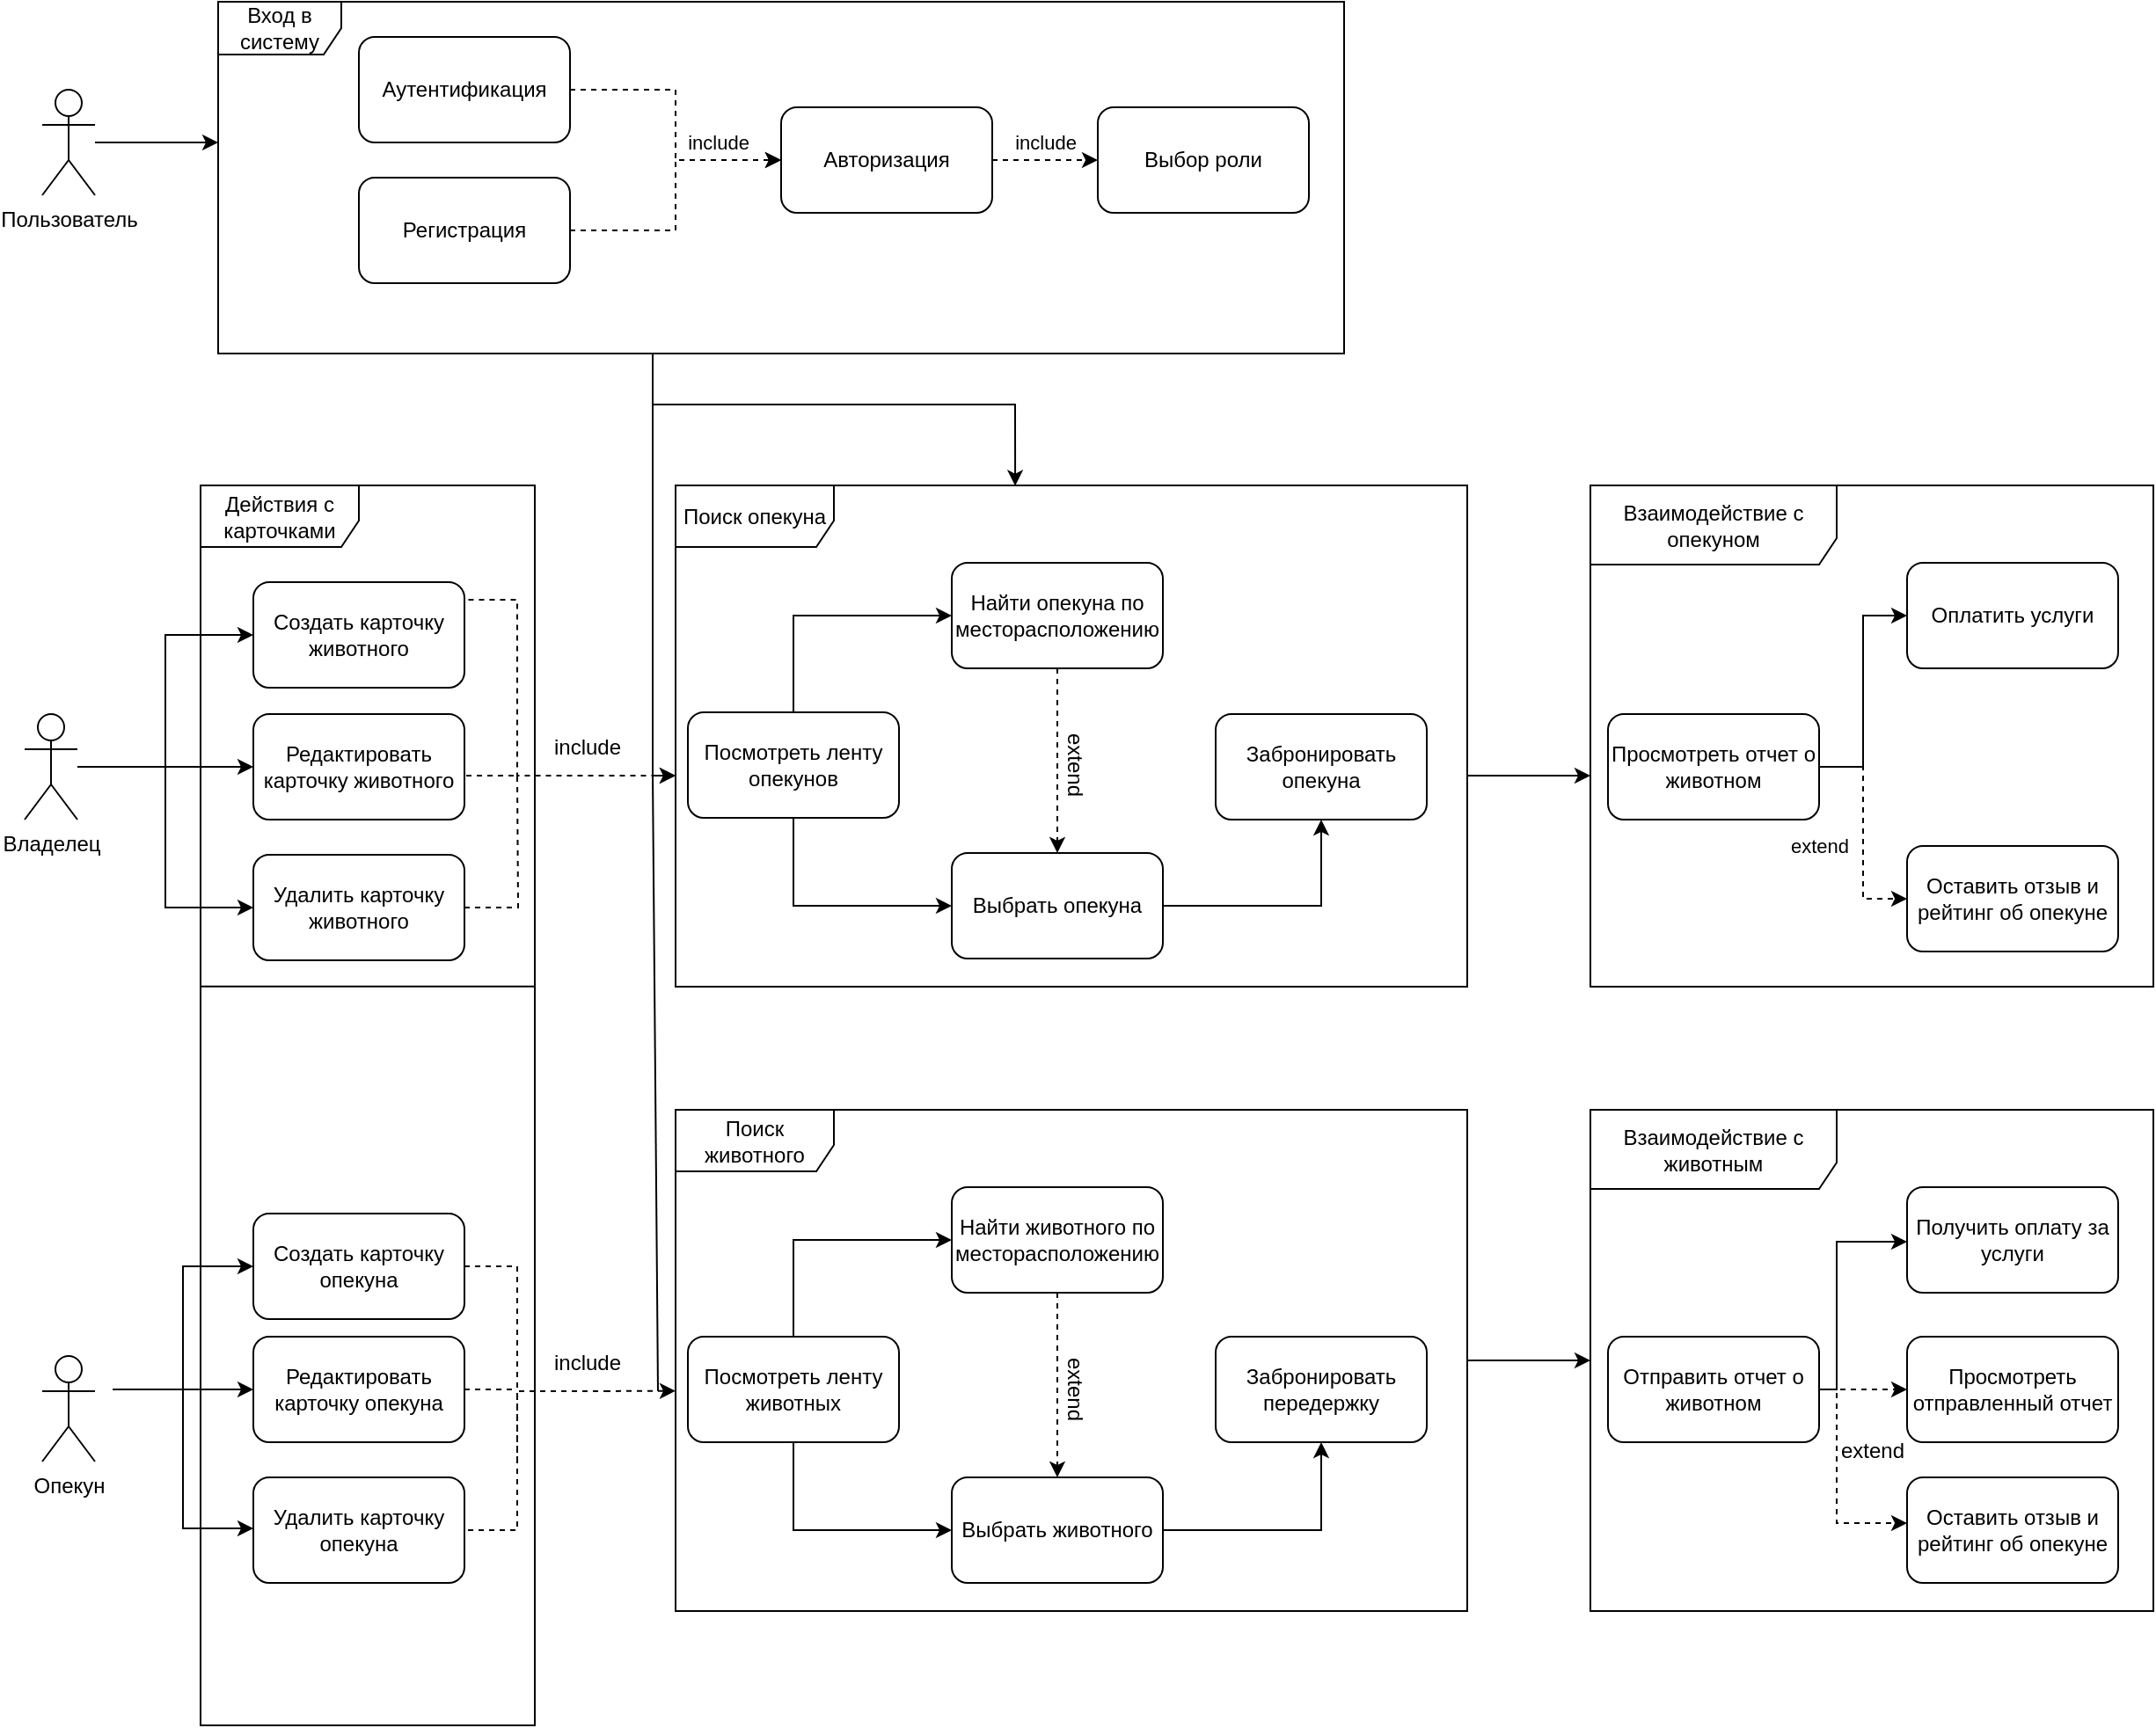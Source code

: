 <mxfile scale="1" border="0" version="24.8.6" pages="2">
<diagram name="Общая диаграмма" id="G_nNjhbYJAKCIl4bXQrk">
<mxGraphModel dx="2804" dy="1260" grid="1" gridSize="10" guides="1" tooltips="1" connect="1" arrows="1" fold="1" page="1" pageScale="1" pageWidth="827" pageHeight="1169" math="0" shadow="0">
<root>
<mxCell id="0"/>
<mxCell id="1" parent="0"/>
<mxCell id="nxAZWsbltNgFDeP3juEl-27" value="" style="edgeStyle=orthogonalEdgeStyle;rounded=0;orthogonalLoop=1;jettySize=auto;html=1;" parent="1" source="nxAZWsbltNgFDeP3juEl-1" target="nxAZWsbltNgFDeP3juEl-15" edge="1">
<mxGeometry relative="1" as="geometry">
<Array as="points">
<mxPoint x="120" y="120"/>
<mxPoint x="120" y="120"/>
</Array>
</mxGeometry>
</mxCell>
<mxCell id="nxAZWsbltNgFDeP3juEl-1" value="Пользователь" style="shape=umlActor;verticalLabelPosition=bottom;verticalAlign=top;html=1;outlineConnect=0;" parent="1" vertex="1">
<mxGeometry x="40" y="90" width="30" height="60" as="geometry"/>
</mxCell>
<mxCell id="nxAZWsbltNgFDeP3juEl-134" style="edgeStyle=orthogonalEdgeStyle;rounded=0;orthogonalLoop=1;jettySize=auto;html=1;" parent="1" source="nxAZWsbltNgFDeP3juEl-15" edge="1">
<mxGeometry relative="1" as="geometry">
<mxPoint x="400" y="480" as="targetPoint"/>
<Array as="points">
<mxPoint x="387" y="480"/>
</Array>
</mxGeometry>
</mxCell>
<mxCell id="nxAZWsbltNgFDeP3juEl-15" value="Вход в систему" style="shape=umlFrame;whiteSpace=wrap;html=1;pointerEvents=0;width=70;height=30;" parent="1" vertex="1">
<mxGeometry x="140" y="40" width="640" height="200" as="geometry"/>
</mxCell>
<mxCell id="nxAZWsbltNgFDeP3juEl-21" value="" style="edgeStyle=orthogonalEdgeStyle;rounded=0;orthogonalLoop=1;jettySize=auto;html=1;dashed=1;" parent="1" source="nxAZWsbltNgFDeP3juEl-16" target="nxAZWsbltNgFDeP3juEl-19" edge="1">
<mxGeometry relative="1" as="geometry"/>
</mxCell>
<mxCell id="nxAZWsbltNgFDeP3juEl-25" value="include" style="edgeLabel;html=1;align=center;verticalAlign=middle;resizable=0;points=[];" parent="nxAZWsbltNgFDeP3juEl-21" vertex="1" connectable="0">
<mxGeometry x="0.526" y="-4" relative="1" as="geometry">
<mxPoint x="2" y="-14" as="offset"/>
</mxGeometry>
</mxCell>
<mxCell id="nxAZWsbltNgFDeP3juEl-16" value="Аутентификация" style="rounded=1;whiteSpace=wrap;html=1;" parent="1" vertex="1">
<mxGeometry x="220" y="60" width="120" height="60" as="geometry"/>
</mxCell>
<mxCell id="nxAZWsbltNgFDeP3juEl-22" value="" style="edgeStyle=orthogonalEdgeStyle;rounded=0;orthogonalLoop=1;jettySize=auto;html=1;dashed=1;" parent="1" source="nxAZWsbltNgFDeP3juEl-17" target="nxAZWsbltNgFDeP3juEl-19" edge="1">
<mxGeometry relative="1" as="geometry"/>
</mxCell>
<mxCell id="nxAZWsbltNgFDeP3juEl-17" value="Регистрация" style="rounded=1;whiteSpace=wrap;html=1;" parent="1" vertex="1">
<mxGeometry x="220" y="140" width="120" height="60" as="geometry"/>
</mxCell>
<mxCell id="nxAZWsbltNgFDeP3juEl-24" value="" style="edgeStyle=orthogonalEdgeStyle;rounded=0;orthogonalLoop=1;jettySize=auto;html=1;dashed=1;" parent="1" source="nxAZWsbltNgFDeP3juEl-19" target="nxAZWsbltNgFDeP3juEl-20" edge="1">
<mxGeometry relative="1" as="geometry"/>
</mxCell>
<mxCell id="nxAZWsbltNgFDeP3juEl-19" value="Авторизация" style="rounded=1;whiteSpace=wrap;html=1;" parent="1" vertex="1">
<mxGeometry x="460" y="100" width="120" height="60" as="geometry"/>
</mxCell>
<mxCell id="nxAZWsbltNgFDeP3juEl-20" value="Выбор роли" style="rounded=1;whiteSpace=wrap;html=1;" parent="1" vertex="1">
<mxGeometry x="640" y="100" width="120" height="60" as="geometry"/>
</mxCell>
<mxCell id="nxAZWsbltNgFDeP3juEl-26" value="include" style="edgeLabel;html=1;align=center;verticalAlign=middle;resizable=0;points=[];" parent="1" vertex="1" connectable="0">
<mxGeometry x="610" y="120" as="geometry"/>
</mxCell>
<mxCell id="nxAZWsbltNgFDeP3juEl-89" style="edgeStyle=orthogonalEdgeStyle;rounded=0;orthogonalLoop=1;jettySize=auto;html=1;" parent="1" source="nxAZWsbltNgFDeP3juEl-28" target="nxAZWsbltNgFDeP3juEl-34" edge="1">
<mxGeometry relative="1" as="geometry"/>
</mxCell>
<mxCell id="nxAZWsbltNgFDeP3juEl-90" style="edgeStyle=orthogonalEdgeStyle;rounded=0;orthogonalLoop=1;jettySize=auto;html=1;entryX=0;entryY=0.5;entryDx=0;entryDy=0;" parent="1" source="nxAZWsbltNgFDeP3juEl-28" target="nxAZWsbltNgFDeP3juEl-35" edge="1">
<mxGeometry relative="1" as="geometry"/>
</mxCell>
<mxCell id="nxAZWsbltNgFDeP3juEl-28" value="Владелец" style="shape=umlActor;verticalLabelPosition=bottom;verticalAlign=top;html=1;outlineConnect=0;" parent="1" vertex="1">
<mxGeometry x="30" y="445" width="30" height="60" as="geometry"/>
</mxCell>
<mxCell id="nxAZWsbltNgFDeP3juEl-42" value="" style="edgeStyle=orthogonalEdgeStyle;rounded=0;orthogonalLoop=1;jettySize=auto;html=1;entryX=0;entryY=0.5;entryDx=0;entryDy=0;" parent="1" target="nxAZWsbltNgFDeP3juEl-38" edge="1">
<mxGeometry relative="1" as="geometry">
<mxPoint x="120" y="830" as="sourcePoint"/>
<Array as="points">
<mxPoint x="120" y="859"/>
<mxPoint x="120" y="759"/>
</Array>
</mxGeometry>
</mxCell>
<mxCell id="nxAZWsbltNgFDeP3juEl-31" value="Опекун" style="shape=umlActor;verticalLabelPosition=bottom;verticalAlign=top;html=1;outlineConnect=0;" parent="1" vertex="1">
<mxGeometry x="40" y="810" width="30" height="60" as="geometry"/>
</mxCell>
<mxCell id="nxAZWsbltNgFDeP3juEl-32" value="Действия с карточками" style="shape=umlFrame;whiteSpace=wrap;html=1;pointerEvents=0;width=90;height=35;" parent="1" vertex="1">
<mxGeometry x="130" y="315" width="190" height="705" as="geometry"/>
</mxCell>
<mxCell id="nxAZWsbltNgFDeP3juEl-57" style="edgeStyle=orthogonalEdgeStyle;rounded=0;orthogonalLoop=1;jettySize=auto;html=1;exitX=1;exitY=0.5;exitDx=0;exitDy=0;dashed=1;" parent="1" edge="1">
<mxGeometry relative="1" as="geometry">
<mxPoint x="270.24" y="380" as="sourcePoint"/>
<mxPoint x="400" y="480" as="targetPoint"/>
<Array as="points">
<mxPoint x="310" y="380"/>
<mxPoint x="310" y="480"/>
</Array>
</mxGeometry>
</mxCell>
<mxCell id="nxAZWsbltNgFDeP3juEl-33" value="Создать карточку животного" style="rounded=1;whiteSpace=wrap;html=1;" parent="1" vertex="1">
<mxGeometry x="160" y="370" width="120" height="60" as="geometry"/>
</mxCell>
<mxCell id="nxAZWsbltNgFDeP3juEl-56" style="edgeStyle=orthogonalEdgeStyle;rounded=0;orthogonalLoop=1;jettySize=auto;html=1;exitX=1;exitY=0.5;exitDx=0;exitDy=0;dashed=1;endArrow=none;endFill=0;" parent="1" source="nxAZWsbltNgFDeP3juEl-34" edge="1">
<mxGeometry relative="1" as="geometry">
<mxPoint x="310" y="480" as="targetPoint"/>
<Array as="points">
<mxPoint x="280" y="480"/>
</Array>
</mxGeometry>
</mxCell>
<mxCell id="nxAZWsbltNgFDeP3juEl-34" value="Редактировать карточку животного" style="rounded=1;whiteSpace=wrap;html=1;" parent="1" vertex="1">
<mxGeometry x="160" y="445" width="120" height="60" as="geometry"/>
</mxCell>
<mxCell id="nxAZWsbltNgFDeP3juEl-55" style="rounded=0;orthogonalLoop=1;jettySize=auto;html=1;exitX=1;exitY=0.5;exitDx=0;exitDy=0;dashed=1;edgeStyle=orthogonalEdgeStyle;endArrow=none;endFill=0;" parent="1" source="nxAZWsbltNgFDeP3juEl-35" edge="1">
<mxGeometry relative="1" as="geometry">
<mxPoint x="310" y="480" as="targetPoint"/>
</mxGeometry>
</mxCell>
<mxCell id="nxAZWsbltNgFDeP3juEl-35" value="Удалить карточку животного" style="rounded=1;whiteSpace=wrap;html=1;" parent="1" vertex="1">
<mxGeometry x="160" y="525" width="120" height="60" as="geometry"/>
</mxCell>
<mxCell id="nxAZWsbltNgFDeP3juEl-115" style="edgeStyle=orthogonalEdgeStyle;rounded=0;orthogonalLoop=1;jettySize=auto;html=1;endArrow=none;endFill=0;dashed=1;" parent="1" source="nxAZWsbltNgFDeP3juEl-38" edge="1">
<mxGeometry relative="1" as="geometry">
<mxPoint x="310" y="869" as="targetPoint"/>
<Array as="points">
<mxPoint x="310" y="759"/>
<mxPoint x="310" y="869"/>
</Array>
</mxGeometry>
</mxCell>
<mxCell id="nxAZWsbltNgFDeP3juEl-38" value="Создать карточку опекуна" style="rounded=1;whiteSpace=wrap;html=1;" parent="1" vertex="1">
<mxGeometry x="160" y="729" width="120" height="60" as="geometry"/>
</mxCell>
<mxCell id="nxAZWsbltNgFDeP3juEl-112" style="edgeStyle=orthogonalEdgeStyle;rounded=0;orthogonalLoop=1;jettySize=auto;html=1;endArrow=none;endFill=0;dashed=1;" parent="1" source="nxAZWsbltNgFDeP3juEl-39" edge="1">
<mxGeometry relative="1" as="geometry">
<mxPoint x="310" y="829" as="targetPoint"/>
<Array as="points">
<mxPoint x="310" y="829"/>
</Array>
</mxGeometry>
</mxCell>
<mxCell id="nxAZWsbltNgFDeP3juEl-39" value="Редактировать карточку опекуна" style="rounded=1;whiteSpace=wrap;html=1;" parent="1" vertex="1">
<mxGeometry x="160" y="799" width="120" height="60" as="geometry"/>
</mxCell>
<mxCell id="nxAZWsbltNgFDeP3juEl-40" value="Удалить карточку опекуна" style="rounded=1;whiteSpace=wrap;html=1;" parent="1" vertex="1">
<mxGeometry x="160" y="879" width="120" height="60" as="geometry"/>
</mxCell>
<mxCell id="nxAZWsbltNgFDeP3juEl-113" style="edgeStyle=orthogonalEdgeStyle;rounded=0;orthogonalLoop=1;jettySize=auto;html=1;endArrow=none;endFill=0;dashed=1;" parent="1" edge="1">
<mxGeometry relative="1" as="geometry">
<mxPoint x="360" y="830" as="targetPoint"/>
<Array as="points">
<mxPoint x="280" y="909"/>
<mxPoint x="310" y="909"/>
<mxPoint x="310" y="830"/>
<mxPoint x="360" y="830"/>
</Array>
<mxPoint x="280" y="919" as="sourcePoint"/>
</mxGeometry>
</mxCell>
<mxCell id="nxAZWsbltNgFDeP3juEl-44" value="" style="endArrow=classic;html=1;rounded=0;entryX=0;entryY=0.5;entryDx=0;entryDy=0;" parent="1" target="nxAZWsbltNgFDeP3juEl-39" edge="1">
<mxGeometry width="50" height="50" relative="1" as="geometry">
<mxPoint x="80" y="829" as="sourcePoint"/>
<mxPoint x="110" y="569" as="targetPoint"/>
<Array as="points">
<mxPoint x="120" y="829"/>
</Array>
</mxGeometry>
</mxCell>
<mxCell id="nxAZWsbltNgFDeP3juEl-45" value="" style="endArrow=classic;html=1;rounded=0;entryX=0;entryY=0.5;entryDx=0;entryDy=0;" parent="1" edge="1">
<mxGeometry width="50" height="50" relative="1" as="geometry">
<mxPoint x="80" y="829" as="sourcePoint"/>
<mxPoint x="160" y="908" as="targetPoint"/>
<Array as="points">
<mxPoint x="120" y="829"/>
<mxPoint x="120" y="908"/>
</Array>
</mxGeometry>
</mxCell>
<mxCell id="nxAZWsbltNgFDeP3juEl-48" value="include" style="text;html=1;align=center;verticalAlign=middle;whiteSpace=wrap;rounded=0;rotation=0;" parent="1" vertex="1">
<mxGeometry x="320" y="449" width="60" height="30" as="geometry"/>
</mxCell>
<mxCell id="nxAZWsbltNgFDeP3juEl-66" style="edgeStyle=orthogonalEdgeStyle;rounded=0;orthogonalLoop=1;jettySize=auto;html=1;entryX=0;entryY=0.5;entryDx=0;entryDy=0;" parent="1" source="nxAZWsbltNgFDeP3juEl-28" target="nxAZWsbltNgFDeP3juEl-33" edge="1">
<mxGeometry relative="1" as="geometry"/>
</mxCell>
<mxCell id="nxAZWsbltNgFDeP3juEl-67" value="" style="endArrow=none;html=1;rounded=0;exitX=0;exitY=0.404;exitDx=0;exitDy=0;exitPerimeter=0;entryX=1.001;entryY=0.404;entryDx=0;entryDy=0;entryPerimeter=0;" parent="1" source="nxAZWsbltNgFDeP3juEl-32" target="nxAZWsbltNgFDeP3juEl-32" edge="1">
<mxGeometry width="50" height="50" relative="1" as="geometry">
<mxPoint x="510" y="450" as="sourcePoint"/>
<mxPoint x="1330" y="639" as="targetPoint"/>
</mxGeometry>
</mxCell>
<mxCell id="nxAZWsbltNgFDeP3juEl-68" style="edgeStyle=orthogonalEdgeStyle;rounded=0;orthogonalLoop=1;jettySize=auto;html=1;entryX=0;entryY=0.5;entryDx=0;entryDy=0;exitX=0.5;exitY=0;exitDx=0;exitDy=0;" parent="1" source="nxAZWsbltNgFDeP3juEl-70" target="nxAZWsbltNgFDeP3juEl-71" edge="1">
<mxGeometry relative="1" as="geometry"/>
</mxCell>
<mxCell id="nxAZWsbltNgFDeP3juEl-69" style="edgeStyle=orthogonalEdgeStyle;rounded=0;orthogonalLoop=1;jettySize=auto;html=1;entryX=0;entryY=0.5;entryDx=0;entryDy=0;exitX=0.5;exitY=1;exitDx=0;exitDy=0;" parent="1" source="nxAZWsbltNgFDeP3juEl-70" target="nxAZWsbltNgFDeP3juEl-73" edge="1">
<mxGeometry relative="1" as="geometry">
<Array as="points">
<mxPoint x="467" y="554"/>
</Array>
</mxGeometry>
</mxCell>
<mxCell id="nxAZWsbltNgFDeP3juEl-70" value="Посмотреть ленту опекунов" style="rounded=1;whiteSpace=wrap;html=1;" parent="1" vertex="1">
<mxGeometry x="407" y="444" width="120" height="60" as="geometry"/>
</mxCell>
<mxCell id="nxAZWsbltNgFDeP3juEl-71" value="Найти опекуна по месторасположению" style="rounded=1;whiteSpace=wrap;html=1;" parent="1" vertex="1">
<mxGeometry x="557" y="359" width="120" height="60" as="geometry"/>
</mxCell>
<mxCell id="nxAZWsbltNgFDeP3juEl-72" style="edgeStyle=orthogonalEdgeStyle;rounded=0;orthogonalLoop=1;jettySize=auto;html=1;entryX=0.5;entryY=1;entryDx=0;entryDy=0;" parent="1" source="nxAZWsbltNgFDeP3juEl-73" target="nxAZWsbltNgFDeP3juEl-76" edge="1">
<mxGeometry relative="1" as="geometry"/>
</mxCell>
<mxCell id="nxAZWsbltNgFDeP3juEl-73" value="Выбрать опекуна" style="rounded=1;whiteSpace=wrap;html=1;" parent="1" vertex="1">
<mxGeometry x="557" y="524" width="120" height="60" as="geometry"/>
</mxCell>
<mxCell id="nxAZWsbltNgFDeP3juEl-74" value="extend" style="text;html=1;align=center;verticalAlign=middle;whiteSpace=wrap;rounded=0;rotation=90;" parent="1" vertex="1">
<mxGeometry x="597" y="459" width="60" height="30" as="geometry"/>
</mxCell>
<mxCell id="nxAZWsbltNgFDeP3juEl-76" value="Забронировать опекуна" style="rounded=1;whiteSpace=wrap;html=1;" parent="1" vertex="1">
<mxGeometry x="707" y="445" width="120" height="60" as="geometry"/>
</mxCell>
<mxCell id="nxAZWsbltNgFDeP3juEl-142" style="edgeStyle=orthogonalEdgeStyle;rounded=0;orthogonalLoop=1;jettySize=auto;html=1;entryX=0;entryY=0.5;entryDx=0;entryDy=0;dashed=1;" parent="1" source="nxAZWsbltNgFDeP3juEl-79" target="nxAZWsbltNgFDeP3juEl-122" edge="1">
<mxGeometry relative="1" as="geometry"/>
</mxCell>
<mxCell id="nxAZWsbltNgFDeP3juEl-143" value="extend" style="edgeLabel;html=1;align=center;verticalAlign=middle;resizable=0;points=[];" parent="nxAZWsbltNgFDeP3juEl-142" vertex="1" connectable="0">
<mxGeometry x="-0.108" relative="1" as="geometry">
<mxPoint x="-25" y="14" as="offset"/>
</mxGeometry>
</mxCell>
<mxCell id="nxAZWsbltNgFDeP3juEl-144" style="edgeStyle=orthogonalEdgeStyle;rounded=0;orthogonalLoop=1;jettySize=auto;html=1;entryX=0;entryY=0.5;entryDx=0;entryDy=0;" parent="1" source="nxAZWsbltNgFDeP3juEl-79" target="nxAZWsbltNgFDeP3juEl-121" edge="1">
<mxGeometry relative="1" as="geometry"/>
</mxCell>
<mxCell id="nxAZWsbltNgFDeP3juEl-79" value="Просмотреть отчет о животном" style="rounded=1;whiteSpace=wrap;html=1;" parent="1" vertex="1">
<mxGeometry x="930" y="445" width="120" height="60" as="geometry"/>
</mxCell>
<mxCell id="nxAZWsbltNgFDeP3juEl-82" style="edgeStyle=orthogonalEdgeStyle;rounded=0;orthogonalLoop=1;jettySize=auto;html=1;entryX=0.5;entryY=0;entryDx=0;entryDy=0;dashed=1;" parent="1" source="nxAZWsbltNgFDeP3juEl-71" target="nxAZWsbltNgFDeP3juEl-73" edge="1">
<mxGeometry relative="1" as="geometry">
<mxPoint x="617" y="519" as="targetPoint"/>
</mxGeometry>
</mxCell>
<mxCell id="nxAZWsbltNgFDeP3juEl-83" value="Поиск опекуна" style="shape=umlFrame;whiteSpace=wrap;html=1;pointerEvents=0;width=90;height=35;" parent="1" vertex="1">
<mxGeometry x="400" y="315" width="450" height="285" as="geometry"/>
</mxCell>
<mxCell id="nxAZWsbltNgFDeP3juEl-87" value="Взаимодействие с опекуном" style="shape=umlFrame;whiteSpace=wrap;html=1;pointerEvents=0;width=140;height=45;" parent="1" vertex="1">
<mxGeometry x="920" y="315" width="320" height="285" as="geometry"/>
</mxCell>
<mxCell id="nxAZWsbltNgFDeP3juEl-88" style="edgeStyle=orthogonalEdgeStyle;rounded=0;orthogonalLoop=1;jettySize=auto;html=1;" parent="1" source="nxAZWsbltNgFDeP3juEl-83" edge="1">
<mxGeometry relative="1" as="geometry">
<mxPoint x="920" y="480" as="targetPoint"/>
<Array as="points">
<mxPoint x="920" y="480"/>
</Array>
</mxGeometry>
</mxCell>
<mxCell id="nxAZWsbltNgFDeP3juEl-102" style="edgeStyle=orthogonalEdgeStyle;rounded=0;orthogonalLoop=1;jettySize=auto;html=1;entryX=0;entryY=0.5;entryDx=0;entryDy=0;exitX=0.5;exitY=0;exitDx=0;exitDy=0;" parent="1" source="nxAZWsbltNgFDeP3juEl-104" target="nxAZWsbltNgFDeP3juEl-105" edge="1">
<mxGeometry relative="1" as="geometry"/>
</mxCell>
<mxCell id="nxAZWsbltNgFDeP3juEl-103" style="edgeStyle=orthogonalEdgeStyle;rounded=0;orthogonalLoop=1;jettySize=auto;html=1;entryX=0;entryY=0.5;entryDx=0;entryDy=0;exitX=0.5;exitY=1;exitDx=0;exitDy=0;" parent="1" source="nxAZWsbltNgFDeP3juEl-104" target="nxAZWsbltNgFDeP3juEl-107" edge="1">
<mxGeometry relative="1" as="geometry">
<Array as="points">
<mxPoint x="467" y="909"/>
</Array>
</mxGeometry>
</mxCell>
<mxCell id="nxAZWsbltNgFDeP3juEl-104" value="Посмотреть ленту животных" style="rounded=1;whiteSpace=wrap;html=1;" parent="1" vertex="1">
<mxGeometry x="407" y="799" width="120" height="60" as="geometry"/>
</mxCell>
<mxCell id="nxAZWsbltNgFDeP3juEl-105" value="Найти животного по месторасположению" style="rounded=1;whiteSpace=wrap;html=1;" parent="1" vertex="1">
<mxGeometry x="557" y="714" width="120" height="60" as="geometry"/>
</mxCell>
<mxCell id="nxAZWsbltNgFDeP3juEl-106" style="edgeStyle=orthogonalEdgeStyle;rounded=0;orthogonalLoop=1;jettySize=auto;html=1;entryX=0.5;entryY=1;entryDx=0;entryDy=0;" parent="1" source="nxAZWsbltNgFDeP3juEl-107" target="nxAZWsbltNgFDeP3juEl-109" edge="1">
<mxGeometry relative="1" as="geometry">
<Array as="points">
<mxPoint x="767" y="909"/>
</Array>
</mxGeometry>
</mxCell>
<mxCell id="nxAZWsbltNgFDeP3juEl-107" value="Выбрать животного" style="rounded=1;whiteSpace=wrap;html=1;" parent="1" vertex="1">
<mxGeometry x="557" y="879" width="120" height="60" as="geometry"/>
</mxCell>
<mxCell id="nxAZWsbltNgFDeP3juEl-108" value="extend" style="text;html=1;align=center;verticalAlign=middle;whiteSpace=wrap;rounded=0;rotation=90;" parent="1" vertex="1">
<mxGeometry x="597" y="814" width="60" height="30" as="geometry"/>
</mxCell>
<mxCell id="nxAZWsbltNgFDeP3juEl-109" value="Забронировать передержку" style="rounded=1;whiteSpace=wrap;html=1;" parent="1" vertex="1">
<mxGeometry x="707" y="799" width="120" height="60" as="geometry"/>
</mxCell>
<mxCell id="nxAZWsbltNgFDeP3juEl-110" style="edgeStyle=orthogonalEdgeStyle;rounded=0;orthogonalLoop=1;jettySize=auto;html=1;entryX=0.5;entryY=0;entryDx=0;entryDy=0;dashed=1;" parent="1" source="nxAZWsbltNgFDeP3juEl-105" target="nxAZWsbltNgFDeP3juEl-107" edge="1">
<mxGeometry relative="1" as="geometry">
<mxPoint x="617" y="874" as="targetPoint"/>
</mxGeometry>
</mxCell>
<mxCell id="nxAZWsbltNgFDeP3juEl-111" value="Поиск животного" style="shape=umlFrame;whiteSpace=wrap;html=1;pointerEvents=0;width=90;height=35;" parent="1" vertex="1">
<mxGeometry x="400" y="670" width="450" height="285" as="geometry"/>
</mxCell>
<mxCell id="nxAZWsbltNgFDeP3juEl-116" value="" style="endArrow=classic;html=1;rounded=0;entryX=0;entryY=0.596;entryDx=0;entryDy=0;entryPerimeter=0;dashed=1;" parent="1" edge="1">
<mxGeometry width="50" height="50" relative="1" as="geometry">
<mxPoint x="360" y="829.96" as="sourcePoint"/>
<mxPoint x="400" y="829.82" as="targetPoint"/>
</mxGeometry>
</mxCell>
<mxCell id="nxAZWsbltNgFDeP3juEl-117" value="include" style="text;html=1;align=center;verticalAlign=middle;whiteSpace=wrap;rounded=0;rotation=0;" parent="1" vertex="1">
<mxGeometry x="320" y="799" width="60" height="30" as="geometry"/>
</mxCell>
<mxCell id="nxAZWsbltNgFDeP3juEl-121" value="Оплатить услуги" style="rounded=1;whiteSpace=wrap;html=1;" parent="1" vertex="1">
<mxGeometry x="1100" y="359" width="120" height="60" as="geometry"/>
</mxCell>
<mxCell id="nxAZWsbltNgFDeP3juEl-122" value="Оставить отзыв и рейтинг об опекуне" style="rounded=1;whiteSpace=wrap;html=1;" parent="1" vertex="1">
<mxGeometry x="1100" y="520" width="120" height="60" as="geometry"/>
</mxCell>
<mxCell id="nxAZWsbltNgFDeP3juEl-124" style="edgeStyle=orthogonalEdgeStyle;rounded=0;orthogonalLoop=1;jettySize=auto;html=1;dashed=1;" parent="1" source="nxAZWsbltNgFDeP3juEl-126" target="nxAZWsbltNgFDeP3juEl-128" edge="1">
<mxGeometry relative="1" as="geometry">
<Array as="points">
<mxPoint x="1060" y="829"/>
<mxPoint x="1060" y="905"/>
</Array>
</mxGeometry>
</mxCell>
<mxCell id="nxAZWsbltNgFDeP3juEl-125" style="edgeStyle=orthogonalEdgeStyle;rounded=0;orthogonalLoop=1;jettySize=auto;html=1;exitX=1;exitY=0.5;exitDx=0;exitDy=0;" parent="1" source="nxAZWsbltNgFDeP3juEl-126" target="nxAZWsbltNgFDeP3juEl-127" edge="1">
<mxGeometry relative="1" as="geometry">
<mxPoint x="1050" y="832.8" as="sourcePoint"/>
<mxPoint x="1080" y="745" as="targetPoint"/>
<Array as="points">
<mxPoint x="1060" y="829"/>
<mxPoint x="1060" y="745"/>
</Array>
</mxGeometry>
</mxCell>
<mxCell id="nxAZWsbltNgFDeP3juEl-132" style="edgeStyle=orthogonalEdgeStyle;rounded=0;orthogonalLoop=1;jettySize=auto;html=1;dashed=1;" parent="1" source="nxAZWsbltNgFDeP3juEl-126" target="nxAZWsbltNgFDeP3juEl-130" edge="1">
<mxGeometry relative="1" as="geometry"/>
</mxCell>
<mxCell id="nxAZWsbltNgFDeP3juEl-126" value="Отправить отчет о животном" style="rounded=1;whiteSpace=wrap;html=1;" parent="1" vertex="1">
<mxGeometry x="930" y="799" width="120" height="60" as="geometry"/>
</mxCell>
<mxCell id="nxAZWsbltNgFDeP3juEl-127" value="Получить оплату за услуги" style="rounded=1;whiteSpace=wrap;html=1;" parent="1" vertex="1">
<mxGeometry x="1100" y="714" width="120" height="60" as="geometry"/>
</mxCell>
<mxCell id="nxAZWsbltNgFDeP3juEl-128" value="Оставить отзыв и рейтинг об опекуне" style="rounded=1;whiteSpace=wrap;html=1;" parent="1" vertex="1">
<mxGeometry x="1100" y="879" width="120" height="60" as="geometry"/>
</mxCell>
<mxCell id="nxAZWsbltNgFDeP3juEl-129" value="Взаимодействие с животным" style="shape=umlFrame;whiteSpace=wrap;html=1;pointerEvents=0;width=140;height=45;" parent="1" vertex="1">
<mxGeometry x="920" y="670" width="320" height="285" as="geometry"/>
</mxCell>
<mxCell id="nxAZWsbltNgFDeP3juEl-130" value="Просмотреть отправленный отчет" style="rounded=1;whiteSpace=wrap;html=1;" parent="1" vertex="1">
<mxGeometry x="1100" y="799" width="120" height="60" as="geometry"/>
</mxCell>
<mxCell id="nxAZWsbltNgFDeP3juEl-133" style="edgeStyle=orthogonalEdgeStyle;rounded=0;orthogonalLoop=1;jettySize=auto;html=1;entryX=0;entryY=0.5;entryDx=0;entryDy=0;entryPerimeter=0;" parent="1" source="nxAZWsbltNgFDeP3juEl-111" target="nxAZWsbltNgFDeP3juEl-129" edge="1">
<mxGeometry relative="1" as="geometry"/>
</mxCell>
<mxCell id="nxAZWsbltNgFDeP3juEl-138" value="" style="endArrow=none;html=1;rounded=0;" parent="1" edge="1">
<mxGeometry width="50" height="50" relative="1" as="geometry">
<mxPoint x="390" y="830" as="sourcePoint"/>
<mxPoint x="387" y="479" as="targetPoint"/>
</mxGeometry>
</mxCell>
<mxCell id="nxAZWsbltNgFDeP3juEl-140" value="" style="endArrow=none;html=1;rounded=0;" parent="1" edge="1">
<mxGeometry width="50" height="50" relative="1" as="geometry">
<mxPoint x="390" y="840" as="sourcePoint"/>
<mxPoint x="390" y="840" as="targetPoint"/>
<Array as="points"/>
</mxGeometry>
</mxCell>
<mxCell id="nxAZWsbltNgFDeP3juEl-145" value="extend" style="text;html=1;align=center;verticalAlign=middle;resizable=0;points=[];autosize=1;strokeColor=none;fillColor=none;" parent="1" vertex="1">
<mxGeometry x="1050" y="849" width="60" height="30" as="geometry"/>
</mxCell>
<mxCell id="nxAZWsbltNgFDeP3juEl-146" value="" style="endArrow=classic;html=1;rounded=0;entryX=0.429;entryY=0.001;entryDx=0;entryDy=0;entryPerimeter=0;endFill=1;" parent="1" target="nxAZWsbltNgFDeP3juEl-83" edge="1">
<mxGeometry width="50" height="50" relative="1" as="geometry">
<mxPoint x="387" y="240" as="sourcePoint"/>
<mxPoint x="593" y="310" as="targetPoint"/>
<Array as="points">
<mxPoint x="387" y="259"/>
<mxPoint x="387" y="269"/>
<mxPoint x="593" y="269"/>
</Array>
</mxGeometry>
</mxCell>
</root>
</mxGraphModel>
</diagram>
<diagram id="FOfEVQTcQo5jWsNTylBy" name="Wireframe">
<mxGraphModel dx="2103" dy="945" grid="1" gridSize="10" guides="1" tooltips="1" connect="1" arrows="1" fold="1" page="1" pageScale="1" pageWidth="827" pageHeight="1169" math="0" shadow="0">
<root>
<mxCell id="0"/>
<mxCell id="1" parent="0"/>
<mxCell id="LzP6a3P3L5XZZJSvpoCF-1" value="" style="verticalLabelPosition=bottom;verticalAlign=top;html=1;shadow=0;dashed=0;strokeWidth=1;shape=mxgraph.android.phone2;strokeColor=#c0c0c0;" parent="1" vertex="1">
<mxGeometry x="350" y="170" width="370" height="700" as="geometry"/>
</mxCell>
<mxCell id="9L7ZPU-WxiNnmdRfyDu_-1" value="" style="rounded=1;whiteSpace=wrap;html=1;" parent="1" vertex="1">
<mxGeometry x="370" y="438" width="100" height="80" as="geometry"/>
</mxCell>
<mxCell id="9L7ZPU-WxiNnmdRfyDu_-6" value="Список (фильтрация):&nbsp;<div>1. Собаки</div><div>2. Кошки</div><div>3. Грызуны&nbsp;</div><div>4. Птицы</div><div>5. Рыбы</div><div>6. Рептилии</div><div>7. Кролики</div><div>8. Фретки (хорьки)</div><div>9. Ежи</div><div>10. Другие (те, что не подходят под данные критерии. Например, хрюшки)</div>" style="rounded=1;whiteSpace=wrap;html=1;arcSize=0;" parent="1" vertex="1">
<mxGeometry x="70" y="230" width="260" height="217" as="geometry"/>
</mxCell>
<mxCell id="9L7ZPU-WxiNnmdRfyDu_-13" value="" style="rounded=1;whiteSpace=wrap;html=1;" parent="1" vertex="1">
<mxGeometry x="370" y="248" width="330" height="40" as="geometry"/>
</mxCell>
<mxCell id="9L7ZPU-WxiNnmdRfyDu_-15" value="Типы животных" style="rounded=1;whiteSpace=wrap;html=1;" parent="1" vertex="1">
<mxGeometry x="370" y="308" width="100" height="40" as="geometry"/>
</mxCell>
<mxCell id="9L7ZPU-WxiNnmdRfyDu_-16" value="Типы животных" style="rounded=1;whiteSpace=wrap;html=1;" parent="1" vertex="1">
<mxGeometry x="485" y="308" width="100" height="40" as="geometry"/>
</mxCell>
<mxCell id="9L7ZPU-WxiNnmdRfyDu_-17" value="Типы животных" style="rounded=1;whiteSpace=wrap;html=1;" parent="1" vertex="1">
<mxGeometry x="600" y="308" width="100" height="40" as="geometry"/>
</mxCell>
<mxCell id="9L7ZPU-WxiNnmdRfyDu_-18" value="Типы животных" style="rounded=1;whiteSpace=wrap;html=1;" parent="1" vertex="1">
<mxGeometry x="370" y="358" width="100" height="40" as="geometry"/>
</mxCell>
<mxCell id="9L7ZPU-WxiNnmdRfyDu_-19" value="Типы животных" style="rounded=1;whiteSpace=wrap;html=1;" parent="1" vertex="1">
<mxGeometry x="485" y="358" width="100" height="40" as="geometry"/>
</mxCell>
<mxCell id="9L7ZPU-WxiNnmdRfyDu_-20" value="Типы животных" style="rounded=1;whiteSpace=wrap;html=1;" parent="1" vertex="1">
<mxGeometry x="600" y="358" width="100" height="40" as="geometry"/>
</mxCell>
<mxCell id="9L7ZPU-WxiNnmdRfyDu_-22" value="" style="endArrow=none;html=1;rounded=0;" parent="1" edge="1">
<mxGeometry width="50" height="50" relative="1" as="geometry">
<mxPoint x="370" y="418" as="sourcePoint"/>
<mxPoint x="700" y="418" as="targetPoint"/>
</mxGeometry>
</mxCell>
<mxCell id="9L7ZPU-WxiNnmdRfyDu_-23" value="" style="rounded=1;whiteSpace=wrap;html=1;" parent="1" vertex="1">
<mxGeometry x="485" y="438" width="100" height="80" as="geometry"/>
</mxCell>
<mxCell id="9L7ZPU-WxiNnmdRfyDu_-24" value="" style="rounded=1;whiteSpace=wrap;html=1;" parent="1" vertex="1">
<mxGeometry x="600" y="438" width="100" height="80" as="geometry"/>
</mxCell>
<mxCell id="9L7ZPU-WxiNnmdRfyDu_-25" value="" style="rounded=1;whiteSpace=wrap;html=1;" parent="1" vertex="1">
<mxGeometry x="370" y="528" width="100" height="80" as="geometry"/>
</mxCell>
<mxCell id="9L7ZPU-WxiNnmdRfyDu_-26" value="" style="rounded=1;whiteSpace=wrap;html=1;" parent="1" vertex="1">
<mxGeometry x="485" y="528" width="100" height="80" as="geometry"/>
</mxCell>
<mxCell id="9L7ZPU-WxiNnmdRfyDu_-27" value="" style="rounded=1;whiteSpace=wrap;html=1;" parent="1" vertex="1">
<mxGeometry x="600" y="528" width="100" height="80" as="geometry"/>
</mxCell>
<mxCell id="9L7ZPU-WxiNnmdRfyDu_-28" value="" style="rounded=1;whiteSpace=wrap;html=1;" parent="1" vertex="1">
<mxGeometry x="370" y="618" width="100" height="80" as="geometry"/>
</mxCell>
<mxCell id="9L7ZPU-WxiNnmdRfyDu_-29" value="" style="rounded=1;whiteSpace=wrap;html=1;" parent="1" vertex="1">
<mxGeometry x="485" y="618" width="100" height="80" as="geometry"/>
</mxCell>
<mxCell id="9L7ZPU-WxiNnmdRfyDu_-30" value="" style="rounded=1;whiteSpace=wrap;html=1;" parent="1" vertex="1">
<mxGeometry x="600" y="618" width="100" height="80" as="geometry"/>
</mxCell>
<mxCell id="9L7ZPU-WxiNnmdRfyDu_-34" value="" style="endArrow=none;html=1;rounded=0;" parent="1" edge="1">
<mxGeometry width="50" height="50" relative="1" as="geometry">
<mxPoint x="370" y="750" as="sourcePoint"/>
<mxPoint x="700" y="750" as="targetPoint"/>
</mxGeometry>
</mxCell>
<mxCell id="9L7ZPU-WxiNnmdRfyDu_-35" value="" style="ellipse;whiteSpace=wrap;html=1;aspect=fixed;" parent="1" vertex="1">
<mxGeometry x="370" y="759" width="40" height="40" as="geometry"/>
</mxCell>
<mxCell id="9L7ZPU-WxiNnmdRfyDu_-36" value="" style="ellipse;whiteSpace=wrap;html=1;aspect=fixed;" parent="1" vertex="1">
<mxGeometry x="660" y="759" width="40" height="40" as="geometry"/>
</mxCell>
<mxCell id="9L7ZPU-WxiNnmdRfyDu_-38" value="" style="sketch=0;pointerEvents=1;shadow=0;dashed=0;html=1;strokeColor=default;labelPosition=center;verticalLabelPosition=bottom;verticalAlign=top;outlineConnect=0;align=center;shape=mxgraph.office.concepts.home;fillColor=none;" parent="1" vertex="1">
<mxGeometry x="377.5" y="766.5" width="25" height="25" as="geometry"/>
</mxCell>
<mxCell id="9L7ZPU-WxiNnmdRfyDu_-39" value="" style="html=1;dashed=0;aspect=fixed;verticalLabelPosition=bottom;verticalAlign=top;align=center;shape=mxgraph.gmdl.heart;strokeColor=default;fillColor=none;shadow=0;sketch=0;" parent="1" vertex="1">
<mxGeometry x="583.89" y="766.5" width="32.22" height="29" as="geometry"/>
</mxCell>
<mxCell id="9L7ZPU-WxiNnmdRfyDu_-40" value="" style="sketch=0;pointerEvents=1;shadow=0;dashed=0;html=1;strokeColor=default;fillColor=none;labelPosition=center;verticalLabelPosition=bottom;verticalAlign=top;outlineConnect=0;align=center;shape=mxgraph.office.concepts.search;" parent="1" vertex="1">
<mxGeometry x="660" y="253" width="30" height="30" as="geometry"/>
</mxCell>
<mxCell id="9L7ZPU-WxiNnmdRfyDu_-41" value="" style="ellipse;whiteSpace=wrap;html=1;aspect=fixed;" parent="1" vertex="1">
<mxGeometry x="466" y="758.5" width="40" height="40" as="geometry"/>
</mxCell>
<mxCell id="9L7ZPU-WxiNnmdRfyDu_-42" value="" style="shape=image;html=1;verticalAlign=top;verticalLabelPosition=bottom;labelBackgroundColor=#ffffff;imageAspect=0;aspect=fixed;image=https://cdn0.iconfinder.com/data/icons/phosphor-thin-vol-2/256/dog-thin-128.png" parent="1" vertex="1">
<mxGeometry x="467" y="760" width="38" height="38" as="geometry"/>
</mxCell>
<mxCell id="9L7ZPU-WxiNnmdRfyDu_-44" value="" style="ellipse;whiteSpace=wrap;html=1;aspect=fixed;fillColor=none;" parent="1" vertex="1">
<mxGeometry x="580" y="758" width="40" height="40" as="geometry"/>
</mxCell>
<mxCell id="9L7ZPU-WxiNnmdRfyDu_-46" value="" style="shape=actor;whiteSpace=wrap;html=1;" parent="1" vertex="1">
<mxGeometry x="667.5" y="765.5" width="25" height="26" as="geometry"/>
</mxCell>
<mxCell id="9L7ZPU-WxiNnmdRfyDu_-48" value="карточка животного" style="text;html=1;align=center;verticalAlign=middle;whiteSpace=wrap;rounded=0;" parent="1" vertex="1">
<mxGeometry x="388.89" y="463" width="60" height="30" as="geometry"/>
</mxCell>
<mxCell id="9L7ZPU-WxiNnmdRfyDu_-49" value="карточка животного" style="text;html=1;align=center;verticalAlign=middle;whiteSpace=wrap;rounded=0;" parent="1" vertex="1">
<mxGeometry x="620" y="463" width="60" height="30" as="geometry"/>
</mxCell>
<mxCell id="9L7ZPU-WxiNnmdRfyDu_-50" value="карточка животного" style="text;html=1;align=center;verticalAlign=middle;whiteSpace=wrap;rounded=0;" parent="1" vertex="1">
<mxGeometry x="505" y="463" width="60" height="30" as="geometry"/>
</mxCell>
<mxCell id="9L7ZPU-WxiNnmdRfyDu_-51" value="карточка животного" style="text;html=1;align=center;verticalAlign=middle;whiteSpace=wrap;rounded=0;" parent="1" vertex="1">
<mxGeometry x="620" y="553" width="60" height="30" as="geometry"/>
</mxCell>
<mxCell id="9L7ZPU-WxiNnmdRfyDu_-52" value="карточка животного" style="text;html=1;align=center;verticalAlign=middle;whiteSpace=wrap;rounded=0;" parent="1" vertex="1">
<mxGeometry x="505" y="553" width="60" height="30" as="geometry"/>
</mxCell>
<mxCell id="9L7ZPU-WxiNnmdRfyDu_-53" value="карточка животного" style="text;html=1;align=center;verticalAlign=middle;whiteSpace=wrap;rounded=0;" parent="1" vertex="1">
<mxGeometry x="390" y="553" width="60" height="30" as="geometry"/>
</mxCell>
<mxCell id="9L7ZPU-WxiNnmdRfyDu_-54" value="карточка животного" style="text;html=1;align=center;verticalAlign=middle;whiteSpace=wrap;rounded=0;" parent="1" vertex="1">
<mxGeometry x="620" y="643" width="60" height="30" as="geometry"/>
</mxCell>
<mxCell id="9L7ZPU-WxiNnmdRfyDu_-55" value="карточка животного" style="text;html=1;align=center;verticalAlign=middle;whiteSpace=wrap;rounded=0;" parent="1" vertex="1">
<mxGeometry x="505" y="643" width="60" height="30" as="geometry"/>
</mxCell>
<mxCell id="9L7ZPU-WxiNnmdRfyDu_-56" value="карточка животного" style="text;html=1;align=center;verticalAlign=middle;whiteSpace=wrap;rounded=0;" parent="1" vertex="1">
<mxGeometry x="390" y="643" width="60" height="30" as="geometry"/>
</mxCell>
<mxCell id="ABY2p6BcN-ZF_LkPh89Q-1" value="<h1 style="margin-top: 0px;"><span style="background-color: initial;">Лента животных</span></h1><h1 style="margin-top: 0px;"><span style="background-color: initial;"><font style="font-size: 14px;"><span style="font-weight: normal;">Данный блок будет виден после входа в систему, если </span>роль<span style="font-weight: normal;"> пользователя </span>"Опекун"</font></span></h1>" style="text;html=1;whiteSpace=wrap;overflow=hidden;rounded=0;" parent="1" vertex="1">
<mxGeometry x="70" y="50" width="310" height="120" as="geometry"/>
</mxCell>
<mxCell id="ABY2p6BcN-ZF_LkPh89Q-2" style="edgeStyle=orthogonalEdgeStyle;rounded=0;orthogonalLoop=1;jettySize=auto;html=1;entryX=0.034;entryY=0.241;entryDx=0;entryDy=0;entryPerimeter=0;" parent="1" source="9L7ZPU-WxiNnmdRfyDu_-6" target="LzP6a3P3L5XZZJSvpoCF-1" edge="1">
<mxGeometry relative="1" as="geometry"/>
</mxCell>
<mxCell id="GujkFn3PdoiGofKyWabU-94" value="" style="endArrow=classic;html=1;rounded=0;entryX=0.5;entryY=1;entryDx=0;entryDy=0;exitX=0.5;exitY=0;exitDx=0;exitDy=0;" parent="1" source="GujkFn3PdoiGofKyWabU-95" target="9L7ZPU-WxiNnmdRfyDu_-35" edge="1">
<mxGeometry width="50" height="50" relative="1" as="geometry">
<mxPoint x="390" y="900" as="sourcePoint"/>
<mxPoint x="830" y="710" as="targetPoint"/>
<Array as="points">
<mxPoint x="305" y="850"/>
<mxPoint x="390" y="850"/>
</Array>
</mxGeometry>
</mxCell>
<mxCell id="GujkFn3PdoiGofKyWabU-95" value="При нажатии открывается <b>"Лента животных"</b>" style="text;html=1;align=center;verticalAlign=middle;whiteSpace=wrap;rounded=0;strokeColor=default;" parent="1" vertex="1">
<mxGeometry x="260" y="910" width="90" height="70" as="geometry"/>
</mxCell>
<mxCell id="GujkFn3PdoiGofKyWabU-97" style="edgeStyle=orthogonalEdgeStyle;rounded=0;orthogonalLoop=1;jettySize=auto;html=1;entryX=0.5;entryY=1;entryDx=0;entryDy=0;" parent="1" source="GujkFn3PdoiGofKyWabU-96" edge="1">
<mxGeometry relative="1" as="geometry">
<mxPoint x="484" y="910" as="sourcePoint"/>
<mxPoint x="484" y="799" as="targetPoint"/>
<Array as="points">
<mxPoint x="484" y="880"/>
<mxPoint x="484" y="880"/>
</Array>
</mxGeometry>
</mxCell>
<mxCell id="GujkFn3PdoiGofKyWabU-96" value="При нажатии открывается<div><b>"Отчет о животном", </b>если есть питомец на передержки. Иначе пустая страница</div>" style="text;html=1;align=center;verticalAlign=middle;whiteSpace=wrap;rounded=0;strokeColor=default;" parent="1" vertex="1">
<mxGeometry x="377.5" y="920" width="135" height="90" as="geometry"/>
</mxCell>
<mxCell id="GujkFn3PdoiGofKyWabU-100" style="edgeStyle=orthogonalEdgeStyle;rounded=0;orthogonalLoop=1;jettySize=auto;html=1;" parent="1" source="GujkFn3PdoiGofKyWabU-98" target="9L7ZPU-WxiNnmdRfyDu_-44" edge="1">
<mxGeometry relative="1" as="geometry"/>
</mxCell>
<mxCell id="GujkFn3PdoiGofKyWabU-98" value="При нажатии открывается <b>"Бронирование"</b>, если есть забронированные передержки. Иначе пустая страница" style="text;html=1;align=center;verticalAlign=middle;whiteSpace=wrap;rounded=0;strokeColor=default;" parent="1" vertex="1">
<mxGeometry x="540" y="920" width="120" height="110" as="geometry"/>
</mxCell>
<mxCell id="GujkFn3PdoiGofKyWabU-102" style="edgeStyle=orthogonalEdgeStyle;rounded=0;orthogonalLoop=1;jettySize=auto;html=1;entryX=0.5;entryY=1;entryDx=0;entryDy=0;" parent="1" source="GujkFn3PdoiGofKyWabU-101" target="9L7ZPU-WxiNnmdRfyDu_-36" edge="1">
<mxGeometry relative="1" as="geometry"/>
</mxCell>
<mxCell id="GujkFn3PdoiGofKyWabU-101" value="При нажатии открывается <b>"Информация о вашем аккаунте"</b>" style="text;html=1;align=center;verticalAlign=middle;whiteSpace=wrap;rounded=0;strokeColor=default;" parent="1" vertex="1">
<mxGeometry x="680" y="920" width="107.5" height="80" as="geometry"/>
</mxCell>
<mxCell id="_QEluNP4us-ovRGYHnpS-1" value="" style="verticalLabelPosition=bottom;verticalAlign=top;html=1;shadow=0;dashed=0;strokeWidth=1;shape=mxgraph.android.phone2;strokeColor=#c0c0c0;" parent="1" vertex="1">
<mxGeometry x="1107" y="188" width="370" height="700" as="geometry"/>
</mxCell>
<mxCell id="_QEluNP4us-ovRGYHnpS-2" value="<h1 style="margin-top: 0px;"><span style="background-color: initial;">Карточка животного</span></h1><h1 style="margin-top: 0px;"><span style="background-color: initial; font-size: 14px; font-weight: normal;">Данный блок будет виден после выбора карточки в ленте животных, если</span><span style="background-color: initial; font-size: 14px;"> </span><span style="background-color: initial; font-size: 14px;">роль</span><span style="background-color: initial; font-weight: normal; font-size: 14px;"> </span><span style="background-color: initial; font-size: 14px; font-weight: normal;">пользователя </span><span style="background-color: initial; font-size: 14px;">"Опекун"</span><br></h1>" style="text;html=1;whiteSpace=wrap;overflow=hidden;rounded=0;" parent="1" vertex="1">
<mxGeometry x="870" y="50" width="350" height="120" as="geometry"/>
</mxCell>
<mxCell id="_QEluNP4us-ovRGYHnpS-3" value="фото животного (есть возможность загрузить до 4 фото)" style="rounded=1;whiteSpace=wrap;html=1;" parent="1" vertex="1">
<mxGeometry x="1151" y="288" width="282" height="262" as="geometry"/>
</mxCell>
<mxCell id="_QEluNP4us-ovRGYHnpS-5" value="параметры животного" style="rounded=1;whiteSpace=wrap;html=1;" parent="1" vertex="1">
<mxGeometry x="1151" y="566" width="286" height="94" as="geometry"/>
</mxCell>
<mxCell id="_QEluNP4us-ovRGYHnpS-6" value="инфо о передержке" style="rounded=1;whiteSpace=wrap;html=1;" parent="1" vertex="1">
<mxGeometry x="1151" y="673" width="286" height="57" as="geometry"/>
</mxCell>
<mxCell id="ontQ0EL1ywzfDc0BTjrJ-131" style="edgeStyle=orthogonalEdgeStyle;rounded=0;orthogonalLoop=1;jettySize=auto;html=1;strokeColor=#FF3333;strokeWidth=2;" parent="1" source="_QEluNP4us-ovRGYHnpS-7" target="ontQ0EL1ywzfDc0BTjrJ-80" edge="1">
<mxGeometry relative="1" as="geometry"/>
</mxCell>
<mxCell id="_QEluNP4us-ovRGYHnpS-7" value="Кнопка: <b>забронировать передержку</b>" style="rounded=1;whiteSpace=wrap;html=1;" parent="1" vertex="1">
<mxGeometry x="1151" y="766.5" width="286" height="41" as="geometry"/>
</mxCell>
<mxCell id="ontQ0EL1ywzfDc0BTjrJ-1" value="Список:<div>1. тип животного</div><div>2. имя животного</div><div>3. возраст</div><div><div>4. Пищевые предпочтения</div><div>5. Медикаменты</div><div>6. Физическая активность</div><div>7. Уровень взаимодействия</div><div>8. Уход и гигиена</div><div>9. Особенности здоровья</div><div>10. Поведенческие особенности</div><div>11. Доступные лакомства</div><div>12. Предпочтение в играх</div><div>13. Допустимость с другими животными</div></div><div>14. График кормления</div><div>15. Рейтинг животного</div><div>16. Рейтинг владельца</div>" style="rounded=0;whiteSpace=wrap;html=1;" parent="1" vertex="1">
<mxGeometry x="870" y="450" width="230" height="264" as="geometry"/>
</mxCell>
<mxCell id="ontQ0EL1ywzfDc0BTjrJ-2" value="Список:&nbsp;<div>1. период передержки</div><div>2. стоимость за день</div><div><br></div>" style="rounded=0;whiteSpace=wrap;html=1;" parent="1" vertex="1">
<mxGeometry x="870" y="747.5" width="230" height="60" as="geometry"/>
</mxCell>
<mxCell id="ontQ0EL1ywzfDc0BTjrJ-4" value="" style="endArrow=classic;html=1;rounded=0;exitX=1;exitY=0.5;exitDx=0;exitDy=0;" parent="1" source="ontQ0EL1ywzfDc0BTjrJ-1" target="_QEluNP4us-ovRGYHnpS-5" edge="1">
<mxGeometry width="50" height="50" relative="1" as="geometry">
<mxPoint x="827" y="610" as="sourcePoint"/>
<mxPoint x="877" y="560" as="targetPoint"/>
</mxGeometry>
</mxCell>
<mxCell id="ontQ0EL1ywzfDc0BTjrJ-5" value="" style="endArrow=classic;html=1;rounded=0;exitX=1;exitY=0.5;exitDx=0;exitDy=0;entryX=0;entryY=0.5;entryDx=0;entryDy=0;" parent="1" source="ontQ0EL1ywzfDc0BTjrJ-2" target="_QEluNP4us-ovRGYHnpS-6" edge="1">
<mxGeometry width="50" height="50" relative="1" as="geometry">
<mxPoint x="827" y="610" as="sourcePoint"/>
<mxPoint x="877" y="560" as="targetPoint"/>
</mxGeometry>
</mxCell>
<mxCell id="ontQ0EL1ywzfDc0BTjrJ-6" value="" style="verticalLabelPosition=bottom;verticalAlign=top;html=1;shadow=0;dashed=0;strokeWidth=1;shape=mxgraph.android.phone2;strokeColor=#c0c0c0;" parent="1" vertex="1">
<mxGeometry x="3647" y="198" width="370" height="700" as="geometry"/>
</mxCell>
<mxCell id="ontQ0EL1ywzfDc0BTjrJ-8" value="фото опекуна (есть возможность загрузить до 4 фото)" style="rounded=1;whiteSpace=wrap;html=1;" parent="1" vertex="1">
<mxGeometry x="3691" y="298" width="282" height="262" as="geometry"/>
</mxCell>
<mxCell id="ontQ0EL1ywzfDc0BTjrJ-9" value="информация об опекуне" style="rounded=1;whiteSpace=wrap;html=1;" parent="1" vertex="1">
<mxGeometry x="3691" y="576" width="286" height="94" as="geometry"/>
</mxCell>
<mxCell id="ontQ0EL1ywzfDc0BTjrJ-10" value="инфо о передержке" style="rounded=1;whiteSpace=wrap;html=1;" parent="1" vertex="1">
<mxGeometry x="3691" y="683" width="286" height="57" as="geometry"/>
</mxCell>
<mxCell id="ontQ0EL1ywzfDc0BTjrJ-11" value="Кнопка: <b>забронировать опекуна</b>" style="rounded=1;whiteSpace=wrap;html=1;" parent="1" vertex="1">
<mxGeometry x="3691" y="776.5" width="286" height="41" as="geometry"/>
</mxCell>
<mxCell id="ontQ0EL1ywzfDc0BTjrJ-12" value="Список:<div>1. ФИ</div><div>2. возраст</div><div>3. контактная информация</div><div><div>4. месторасположение</div><div>5. опыт работы с животными</div><div>6. типы животных, с которыми работает опекун</div><div>7. тип жилья (условия содержания)</div></div>" style="rounded=0;whiteSpace=wrap;html=1;" parent="1" vertex="1">
<mxGeometry x="3410" y="520" width="230" height="150" as="geometry"/>
</mxCell>
<mxCell id="ontQ0EL1ywzfDc0BTjrJ-13" value="Список:&nbsp;<div>1. период передержки</div><div>2. стоимость за день</div>" style="rounded=0;whiteSpace=wrap;html=1;" parent="1" vertex="1">
<mxGeometry x="3410" y="683" width="230" height="60" as="geometry"/>
</mxCell>
<mxCell id="ontQ0EL1ywzfDc0BTjrJ-14" value="" style="endArrow=classic;html=1;rounded=0;exitX=1;exitY=0.5;exitDx=0;exitDy=0;" parent="1" source="ontQ0EL1ywzfDc0BTjrJ-12" target="ontQ0EL1ywzfDc0BTjrJ-9" edge="1">
<mxGeometry width="50" height="50" relative="1" as="geometry">
<mxPoint x="3367" y="620" as="sourcePoint"/>
<mxPoint x="3417" y="570" as="targetPoint"/>
</mxGeometry>
</mxCell>
<mxCell id="ontQ0EL1ywzfDc0BTjrJ-15" value="" style="endArrow=classic;html=1;rounded=0;exitX=1;exitY=0.5;exitDx=0;exitDy=0;entryX=0;entryY=0.5;entryDx=0;entryDy=0;" parent="1" source="ontQ0EL1ywzfDc0BTjrJ-13" target="ontQ0EL1ywzfDc0BTjrJ-10" edge="1">
<mxGeometry width="50" height="50" relative="1" as="geometry">
<mxPoint x="3367" y="620" as="sourcePoint"/>
<mxPoint x="3417" y="570" as="targetPoint"/>
</mxGeometry>
</mxCell>
<mxCell id="ontQ0EL1ywzfDc0BTjrJ-16" value="<h1 style="margin-top: 0px;"><span style="background-color: initial;">Карточка опекуна</span></h1><h1 style="margin-top: 0px;"><span style="background-color: initial; font-size: 14px; font-weight: normal;">Данный блок будет виден после выбора карточки в ленте опекунов, если</span><span style="background-color: initial; font-size: 14px;"> </span><span style="background-color: initial; font-size: 14px;">роль</span><span style="background-color: initial; font-weight: normal; font-size: 14px;"> </span><span style="background-color: initial; font-size: 14px; font-weight: normal;">пользователя </span><span style="background-color: initial; font-size: 14px;">"Владелец животного"</span><br></h1>" style="text;html=1;whiteSpace=wrap;overflow=hidden;rounded=0;" parent="1" vertex="1">
<mxGeometry x="3380" y="40" width="410" height="120" as="geometry"/>
</mxCell>
<mxCell id="ontQ0EL1ywzfDc0BTjrJ-17" value="" style="endArrow=classic;html=1;rounded=0;entryX=0;entryY=0.172;entryDx=0;entryDy=0;entryPerimeter=0;exitX=1;exitY=0.5;exitDx=0;exitDy=0;strokeColor=#FF3333;strokeWidth=2;" parent="1" source="9L7ZPU-WxiNnmdRfyDu_-24" target="_QEluNP4us-ovRGYHnpS-1" edge="1">
<mxGeometry width="50" height="50" relative="1" as="geometry">
<mxPoint x="730" y="470" as="sourcePoint"/>
<mxPoint x="800" y="600" as="targetPoint"/>
<Array as="points">
<mxPoint x="800" y="478"/>
<mxPoint x="800" y="310"/>
</Array>
</mxGeometry>
</mxCell>
<mxCell id="ontQ0EL1ywzfDc0BTjrJ-18" value="" style="verticalLabelPosition=bottom;verticalAlign=top;html=1;shadow=0;dashed=0;strokeWidth=1;shape=mxgraph.android.phone2;strokeColor=#c0c0c0;" parent="1" vertex="1">
<mxGeometry x="2840" y="218.5" width="370" height="700" as="geometry"/>
</mxCell>
<mxCell id="ontQ0EL1ywzfDc0BTjrJ-19" value="" style="rounded=1;whiteSpace=wrap;html=1;" parent="1" vertex="1">
<mxGeometry x="2860" y="486.5" width="100" height="80" as="geometry"/>
</mxCell>
<mxCell id="ontQ0EL1ywzfDc0BTjrJ-20" value="Список (фильтрация):<div>1. Рядом с вами</div><div>2. Срочно</div><div>3. По типу животного</div><div>4. По цене</div><div>5. По рейтингу (&gt;4.0)</div>" style="rounded=1;whiteSpace=wrap;html=1;arcSize=0;" parent="1" vertex="1">
<mxGeometry x="2570" y="338.5" width="230" height="110" as="geometry"/>
</mxCell>
<mxCell id="ontQ0EL1ywzfDc0BTjrJ-21" value="" style="rounded=1;whiteSpace=wrap;html=1;" parent="1" vertex="1">
<mxGeometry x="2860" y="296.5" width="330" height="40" as="geometry"/>
</mxCell>
<mxCell id="ontQ0EL1ywzfDc0BTjrJ-22" value="" style="rounded=1;whiteSpace=wrap;html=1;" parent="1" vertex="1">
<mxGeometry x="2860" y="356.5" width="100" height="40" as="geometry"/>
</mxCell>
<mxCell id="ontQ0EL1ywzfDc0BTjrJ-23" value="" style="rounded=1;whiteSpace=wrap;html=1;" parent="1" vertex="1">
<mxGeometry x="2975" y="356.5" width="100" height="40" as="geometry"/>
</mxCell>
<mxCell id="ontQ0EL1ywzfDc0BTjrJ-24" value="" style="rounded=1;whiteSpace=wrap;html=1;" parent="1" vertex="1">
<mxGeometry x="3090" y="356.5" width="100" height="40" as="geometry"/>
</mxCell>
<mxCell id="ontQ0EL1ywzfDc0BTjrJ-25" value="" style="rounded=1;whiteSpace=wrap;html=1;" parent="1" vertex="1">
<mxGeometry x="2860" y="406.5" width="100" height="40" as="geometry"/>
</mxCell>
<mxCell id="ontQ0EL1ywzfDc0BTjrJ-26" value="" style="rounded=1;whiteSpace=wrap;html=1;" parent="1" vertex="1">
<mxGeometry x="2975" y="406.5" width="100" height="40" as="geometry"/>
</mxCell>
<mxCell id="ontQ0EL1ywzfDc0BTjrJ-27" value="" style="rounded=1;whiteSpace=wrap;html=1;" parent="1" vertex="1">
<mxGeometry x="3090" y="406.5" width="100" height="40" as="geometry"/>
</mxCell>
<mxCell id="ontQ0EL1ywzfDc0BTjrJ-28" value="" style="endArrow=none;html=1;rounded=0;" parent="1" edge="1">
<mxGeometry width="50" height="50" relative="1" as="geometry">
<mxPoint x="2860" y="466.5" as="sourcePoint"/>
<mxPoint x="3190" y="466.5" as="targetPoint"/>
</mxGeometry>
</mxCell>
<mxCell id="ontQ0EL1ywzfDc0BTjrJ-29" value="" style="rounded=1;whiteSpace=wrap;html=1;" parent="1" vertex="1">
<mxGeometry x="2975" y="486.5" width="100" height="80" as="geometry"/>
</mxCell>
<mxCell id="ontQ0EL1ywzfDc0BTjrJ-30" value="" style="rounded=1;whiteSpace=wrap;html=1;" parent="1" vertex="1">
<mxGeometry x="3090" y="486.5" width="100" height="80" as="geometry"/>
</mxCell>
<mxCell id="ontQ0EL1ywzfDc0BTjrJ-31" value="" style="rounded=1;whiteSpace=wrap;html=1;" parent="1" vertex="1">
<mxGeometry x="2860" y="576.5" width="100" height="80" as="geometry"/>
</mxCell>
<mxCell id="ontQ0EL1ywzfDc0BTjrJ-32" value="" style="rounded=1;whiteSpace=wrap;html=1;" parent="1" vertex="1">
<mxGeometry x="2975" y="576.5" width="100" height="80" as="geometry"/>
</mxCell>
<mxCell id="ontQ0EL1ywzfDc0BTjrJ-33" value="" style="rounded=1;whiteSpace=wrap;html=1;" parent="1" vertex="1">
<mxGeometry x="3090" y="576.5" width="100" height="80" as="geometry"/>
</mxCell>
<mxCell id="ontQ0EL1ywzfDc0BTjrJ-34" value="" style="rounded=1;whiteSpace=wrap;html=1;" parent="1" vertex="1">
<mxGeometry x="2860" y="666.5" width="100" height="80" as="geometry"/>
</mxCell>
<mxCell id="ontQ0EL1ywzfDc0BTjrJ-35" value="" style="rounded=1;whiteSpace=wrap;html=1;" parent="1" vertex="1">
<mxGeometry x="2975" y="666.5" width="100" height="80" as="geometry"/>
</mxCell>
<mxCell id="ontQ0EL1ywzfDc0BTjrJ-36" value="" style="rounded=1;whiteSpace=wrap;html=1;" parent="1" vertex="1">
<mxGeometry x="3090" y="666.5" width="100" height="80" as="geometry"/>
</mxCell>
<mxCell id="ontQ0EL1ywzfDc0BTjrJ-37" value="" style="endArrow=none;html=1;rounded=0;" parent="1" edge="1">
<mxGeometry width="50" height="50" relative="1" as="geometry">
<mxPoint x="2860" y="798.5" as="sourcePoint"/>
<mxPoint x="3190" y="798.5" as="targetPoint"/>
</mxGeometry>
</mxCell>
<mxCell id="ontQ0EL1ywzfDc0BTjrJ-38" value="" style="ellipse;whiteSpace=wrap;html=1;aspect=fixed;" parent="1" vertex="1">
<mxGeometry x="2860" y="807.5" width="40" height="40" as="geometry"/>
</mxCell>
<mxCell id="ontQ0EL1ywzfDc0BTjrJ-39" value="" style="ellipse;whiteSpace=wrap;html=1;aspect=fixed;" parent="1" vertex="1">
<mxGeometry x="3150" y="807.5" width="40" height="40" as="geometry"/>
</mxCell>
<mxCell id="ontQ0EL1ywzfDc0BTjrJ-40" value="" style="sketch=0;pointerEvents=1;shadow=0;dashed=0;html=1;strokeColor=default;labelPosition=center;verticalLabelPosition=bottom;verticalAlign=top;outlineConnect=0;align=center;shape=mxgraph.office.concepts.home;fillColor=none;" parent="1" vertex="1">
<mxGeometry x="2867.5" y="815" width="25" height="25" as="geometry"/>
</mxCell>
<mxCell id="ontQ0EL1ywzfDc0BTjrJ-41" value="" style="html=1;dashed=0;aspect=fixed;verticalLabelPosition=bottom;verticalAlign=top;align=center;shape=mxgraph.gmdl.heart;strokeColor=default;fillColor=none;shadow=0;sketch=0;" parent="1" vertex="1">
<mxGeometry x="3077.78" y="815" width="32.22" height="29" as="geometry"/>
</mxCell>
<mxCell id="ontQ0EL1ywzfDc0BTjrJ-42" value="" style="sketch=0;pointerEvents=1;shadow=0;dashed=0;html=1;strokeColor=default;fillColor=none;labelPosition=center;verticalLabelPosition=bottom;verticalAlign=top;outlineConnect=0;align=center;shape=mxgraph.office.concepts.search;" parent="1" vertex="1">
<mxGeometry x="3150" y="301.5" width="30" height="30" as="geometry"/>
</mxCell>
<mxCell id="ontQ0EL1ywzfDc0BTjrJ-43" value="" style="ellipse;whiteSpace=wrap;html=1;aspect=fixed;" parent="1" vertex="1">
<mxGeometry x="2951" y="808.5" width="40" height="40" as="geometry"/>
</mxCell>
<mxCell id="ontQ0EL1ywzfDc0BTjrJ-44" value="" style="shape=image;html=1;verticalAlign=top;verticalLabelPosition=bottom;labelBackgroundColor=#ffffff;imageAspect=0;aspect=fixed;image=https://cdn0.iconfinder.com/data/icons/phosphor-thin-vol-2/256/dog-thin-128.png" parent="1" vertex="1">
<mxGeometry x="2952" y="810.5" width="38" height="38" as="geometry"/>
</mxCell>
<mxCell id="ontQ0EL1ywzfDc0BTjrJ-45" value="" style="ellipse;whiteSpace=wrap;html=1;aspect=fixed;fillColor=none;" parent="1" vertex="1">
<mxGeometry x="3073.89" y="807" width="40" height="40" as="geometry"/>
</mxCell>
<mxCell id="ontQ0EL1ywzfDc0BTjrJ-46" value="" style="shape=actor;whiteSpace=wrap;html=1;" parent="1" vertex="1">
<mxGeometry x="3157.5" y="814" width="25" height="26" as="geometry"/>
</mxCell>
<mxCell id="ontQ0EL1ywzfDc0BTjrJ-47" value="карточка опекуна" style="text;html=1;align=center;verticalAlign=middle;whiteSpace=wrap;rounded=0;" parent="1" vertex="1">
<mxGeometry x="2878.89" y="511.5" width="60" height="30" as="geometry"/>
</mxCell>
<mxCell id="ontQ0EL1ywzfDc0BTjrJ-48" value="<h1 style="margin-top: 0px;"><span style="background-color: initial;">Лента опекунов</span></h1><h1 style="margin-top: 0px;"><span style="font-size: 14px; background-color: initial; font-weight: normal;">Данный блок будет виден после входа в систему, если </span><span style="font-size: 14px; background-color: initial;">роль</span><span style="font-size: 14px; background-color: initial;"> </span><span style="font-size: 14px; background-color: initial; font-weight: normal;">пользователя </span><span style="font-size: 14px; background-color: initial;">"Владелец животного"</span></h1>" style="text;html=1;whiteSpace=wrap;overflow=hidden;rounded=0;" parent="1" vertex="1">
<mxGeometry x="2560" y="60" width="350" height="120" as="geometry"/>
</mxCell>
<mxCell id="ontQ0EL1ywzfDc0BTjrJ-49" value="карточка опекуна" style="text;html=1;align=center;verticalAlign=middle;whiteSpace=wrap;rounded=0;" parent="1" vertex="1">
<mxGeometry x="2995" y="511.5" width="60" height="30" as="geometry"/>
</mxCell>
<mxCell id="ontQ0EL1ywzfDc0BTjrJ-50" value="карточка опекуна" style="text;html=1;align=center;verticalAlign=middle;whiteSpace=wrap;rounded=0;" parent="1" vertex="1">
<mxGeometry x="2995" y="600.5" width="60" height="30" as="geometry"/>
</mxCell>
<mxCell id="ontQ0EL1ywzfDc0BTjrJ-51" value="карточка опекуна" style="text;html=1;align=center;verticalAlign=middle;whiteSpace=wrap;rounded=0;" parent="1" vertex="1">
<mxGeometry x="2880" y="600.5" width="60" height="30" as="geometry"/>
</mxCell>
<mxCell id="ontQ0EL1ywzfDc0BTjrJ-52" value="карточка опекуна" style="text;html=1;align=center;verticalAlign=middle;whiteSpace=wrap;rounded=0;" parent="1" vertex="1">
<mxGeometry x="3110" y="511.5" width="60" height="30" as="geometry"/>
</mxCell>
<mxCell id="ontQ0EL1ywzfDc0BTjrJ-53" value="карточка опекуна" style="text;html=1;align=center;verticalAlign=middle;whiteSpace=wrap;rounded=0;" parent="1" vertex="1">
<mxGeometry x="3110" y="600.5" width="60" height="30" as="geometry"/>
</mxCell>
<mxCell id="ontQ0EL1ywzfDc0BTjrJ-54" value="карточка опекуна" style="text;html=1;align=center;verticalAlign=middle;whiteSpace=wrap;rounded=0;" parent="1" vertex="1">
<mxGeometry x="2880" y="691.5" width="60" height="30" as="geometry"/>
</mxCell>
<mxCell id="ontQ0EL1ywzfDc0BTjrJ-55" value="карточка опекуна" style="text;html=1;align=center;verticalAlign=middle;whiteSpace=wrap;rounded=0;" parent="1" vertex="1">
<mxGeometry x="2995" y="691.5" width="60" height="30" as="geometry"/>
</mxCell>
<mxCell id="ontQ0EL1ywzfDc0BTjrJ-56" value="карточка опекуна" style="text;html=1;align=center;verticalAlign=middle;whiteSpace=wrap;rounded=0;" parent="1" vertex="1">
<mxGeometry x="3110" y="691.5" width="60" height="30" as="geometry"/>
</mxCell>
<mxCell id="ontQ0EL1ywzfDc0BTjrJ-57" value="" style="endArrow=classic;html=1;rounded=0;entryX=0.5;entryY=1;entryDx=0;entryDy=0;exitX=0.5;exitY=0;exitDx=0;exitDy=0;" parent="1" source="ontQ0EL1ywzfDc0BTjrJ-58" edge="1">
<mxGeometry width="50" height="50" relative="1" as="geometry">
<mxPoint x="2880" y="961.5" as="sourcePoint"/>
<mxPoint x="2880" y="860.5" as="targetPoint"/>
<Array as="points">
<mxPoint x="2795" y="911.5"/>
<mxPoint x="2880" y="911.5"/>
</Array>
</mxGeometry>
</mxCell>
<mxCell id="ontQ0EL1ywzfDc0BTjrJ-58" value="При нажатии открывается <b>"Лента опекунов"</b>" style="text;html=1;align=center;verticalAlign=middle;whiteSpace=wrap;rounded=0;strokeColor=default;" parent="1" vertex="1">
<mxGeometry x="2750" y="971.5" width="90" height="70" as="geometry"/>
</mxCell>
<mxCell id="ontQ0EL1ywzfDc0BTjrJ-59" style="edgeStyle=orthogonalEdgeStyle;rounded=0;orthogonalLoop=1;jettySize=auto;html=1;entryX=0.5;entryY=1;entryDx=0;entryDy=0;" parent="1" source="ontQ0EL1ywzfDc0BTjrJ-60" edge="1">
<mxGeometry relative="1" as="geometry">
<mxPoint x="2974" y="971.5" as="sourcePoint"/>
<mxPoint x="2974" y="860.5" as="targetPoint"/>
<Array as="points">
<mxPoint x="2974" y="941.5"/>
<mxPoint x="2974" y="941.5"/>
</Array>
</mxGeometry>
</mxCell>
<mxCell id="ontQ0EL1ywzfDc0BTjrJ-60" value="При нажатии открывается<div><b>"Отчет о животном", </b>если ваш питомец на передержке. Иначе пустая страница</div>" style="text;html=1;align=center;verticalAlign=middle;whiteSpace=wrap;rounded=0;strokeColor=default;" parent="1" vertex="1">
<mxGeometry x="2867.5" y="981.5" width="135" height="90" as="geometry"/>
</mxCell>
<mxCell id="ontQ0EL1ywzfDc0BTjrJ-61" style="edgeStyle=orthogonalEdgeStyle;rounded=0;orthogonalLoop=1;jettySize=auto;html=1;" parent="1" source="ontQ0EL1ywzfDc0BTjrJ-62" edge="1">
<mxGeometry relative="1" as="geometry">
<mxPoint x="3090" y="859.5" as="targetPoint"/>
</mxGeometry>
</mxCell>
<mxCell id="ontQ0EL1ywzfDc0BTjrJ-62" value="При нажатии открывается <b>"Бронирование"</b>, если есть забронированные опекуны. Иначе пустая страница" style="text;html=1;align=center;verticalAlign=middle;whiteSpace=wrap;rounded=0;strokeColor=default;" parent="1" vertex="1">
<mxGeometry x="3030" y="981.5" width="120" height="110" as="geometry"/>
</mxCell>
<mxCell id="ontQ0EL1ywzfDc0BTjrJ-63" style="edgeStyle=orthogonalEdgeStyle;rounded=0;orthogonalLoop=1;jettySize=auto;html=1;entryX=0.5;entryY=1;entryDx=0;entryDy=0;" parent="1" source="ontQ0EL1ywzfDc0BTjrJ-64" edge="1">
<mxGeometry relative="1" as="geometry">
<mxPoint x="3170" y="860.5" as="targetPoint"/>
</mxGeometry>
</mxCell>
<mxCell id="ontQ0EL1ywzfDc0BTjrJ-64" value="При нажатии открывается <b>"Информация о вашем аккаунте"</b>" style="text;html=1;align=center;verticalAlign=middle;whiteSpace=wrap;rounded=0;strokeColor=default;" parent="1" vertex="1">
<mxGeometry x="3170" y="981.5" width="107.5" height="80" as="geometry"/>
</mxCell>
<mxCell id="ontQ0EL1ywzfDc0BTjrJ-65" style="edgeStyle=orthogonalEdgeStyle;rounded=0;orthogonalLoop=1;jettySize=auto;html=1;entryX=-0.006;entryY=0.251;entryDx=0;entryDy=0;entryPerimeter=0;" parent="1" source="ontQ0EL1ywzfDc0BTjrJ-20" target="ontQ0EL1ywzfDc0BTjrJ-18" edge="1">
<mxGeometry relative="1" as="geometry">
<Array as="points">
<mxPoint x="2820" y="393.5"/>
</Array>
</mxGeometry>
</mxCell>
<mxCell id="ontQ0EL1ywzfDc0BTjrJ-67" style="edgeStyle=orthogonalEdgeStyle;rounded=0;orthogonalLoop=1;jettySize=auto;html=1;entryX=-0.005;entryY=0.169;entryDx=0;entryDy=0;entryPerimeter=0;exitX=1.001;exitY=0.464;exitDx=0;exitDy=0;exitPerimeter=0;strokeColor=#FF3333;strokeWidth=2;" parent="1" source="ontQ0EL1ywzfDc0BTjrJ-30" target="ontQ0EL1ywzfDc0BTjrJ-6" edge="1">
<mxGeometry relative="1" as="geometry">
<Array as="points">
<mxPoint x="3190" y="526"/>
<mxPoint x="3350" y="526"/>
<mxPoint x="3350" y="316"/>
</Array>
</mxGeometry>
</mxCell>
<mxCell id="ontQ0EL1ywzfDc0BTjrJ-80" value="" style="verticalLabelPosition=bottom;verticalAlign=top;html=1;shadow=0;dashed=0;strokeWidth=1;shape=mxgraph.android.phone2;strokeColor=#c0c0c0;" parent="1" vertex="1">
<mxGeometry x="2016" y="207" width="370" height="700" as="geometry"/>
</mxCell>
<mxCell id="ontQ0EL1ywzfDc0BTjrJ-89" value="<h1 style="margin-top: 0px;"><span style="background-color: initial;">Бронирование</span></h1><h1 style="margin-top: 0px;"><span style="background-color: initial; font-size: 14px; font-weight: normal;">Данный блок будет виден после нажатия кнопки </span><span style="background-color: initial; font-size: 14px;">"Забронировать опекуна / Забронировать передержку"</span><span style="background-color: initial; font-size: 14px; font-weight: normal;">&nbsp;в разделе </span><span style="background-color: initial; font-size: 14px;">"Бронирование"</span></h1>" style="text;html=1;whiteSpace=wrap;overflow=hidden;rounded=0;" parent="1" vertex="1">
<mxGeometry x="1749" y="49" width="580" height="120" as="geometry"/>
</mxCell>
<mxCell id="ontQ0EL1ywzfDc0BTjrJ-91" value="" style="rounded=1;whiteSpace=wrap;html=1;" parent="1" vertex="1">
<mxGeometry x="2044" y="358.75" width="315" height="60" as="geometry"/>
</mxCell>
<mxCell id="ontQ0EL1ywzfDc0BTjrJ-92" value="" style="ellipse;whiteSpace=wrap;html=1;aspect=fixed;" parent="1" vertex="1">
<mxGeometry x="2059" y="368.75" width="40" height="40" as="geometry"/>
</mxCell>
<mxCell id="ontQ0EL1ywzfDc0BTjrJ-94" value="<b><font style="font-size: 13px;">дата</font></b>" style="text;html=1;align=left;verticalAlign=middle;whiteSpace=wrap;rounded=0;" parent="1" vertex="1">
<mxGeometry x="2114" y="362.75" width="60" height="30" as="geometry"/>
</mxCell>
<mxCell id="ontQ0EL1ywzfDc0BTjrJ-95" value="информация о животном и передержки" style="text;html=1;align=left;verticalAlign=middle;whiteSpace=wrap;rounded=0;" parent="1" vertex="1">
<mxGeometry x="2114" y="382.75" width="245" height="30" as="geometry"/>
</mxCell>
<mxCell id="ontQ0EL1ywzfDc0BTjrJ-96" value="" style="rounded=1;whiteSpace=wrap;html=1;" parent="1" vertex="1">
<mxGeometry x="2043.5" y="428.75" width="315" height="60" as="geometry"/>
</mxCell>
<mxCell id="ontQ0EL1ywzfDc0BTjrJ-97" value="" style="ellipse;whiteSpace=wrap;html=1;aspect=fixed;" parent="1" vertex="1">
<mxGeometry x="2058.5" y="438.75" width="40" height="40" as="geometry"/>
</mxCell>
<mxCell id="ontQ0EL1ywzfDc0BTjrJ-98" value="<b><font style="font-size: 13px;">дата</font></b>" style="text;html=1;align=left;verticalAlign=middle;whiteSpace=wrap;rounded=0;" parent="1" vertex="1">
<mxGeometry x="2113.5" y="432.75" width="60" height="30" as="geometry"/>
</mxCell>
<mxCell id="ontQ0EL1ywzfDc0BTjrJ-99" value="информация о животном и передержки" style="text;html=1;align=left;verticalAlign=middle;whiteSpace=wrap;rounded=0;" parent="1" vertex="1">
<mxGeometry x="2113.5" y="452.75" width="245" height="30" as="geometry"/>
</mxCell>
<mxCell id="ontQ0EL1ywzfDc0BTjrJ-100" value="" style="rounded=1;whiteSpace=wrap;html=1;" parent="1" vertex="1">
<mxGeometry x="2043.5" y="494.75" width="315" height="60" as="geometry"/>
</mxCell>
<mxCell id="ontQ0EL1ywzfDc0BTjrJ-101" value="" style="ellipse;whiteSpace=wrap;html=1;aspect=fixed;" parent="1" vertex="1">
<mxGeometry x="2058.5" y="504.75" width="40" height="40" as="geometry"/>
</mxCell>
<mxCell id="ontQ0EL1ywzfDc0BTjrJ-102" value="<b><font style="font-size: 13px;">дата</font></b>" style="text;html=1;align=left;verticalAlign=middle;whiteSpace=wrap;rounded=0;" parent="1" vertex="1">
<mxGeometry x="2113.5" y="498.75" width="57" height="30" as="geometry"/>
</mxCell>
<mxCell id="ontQ0EL1ywzfDc0BTjrJ-103" value="информация о животном и передержки" style="text;html=1;align=left;verticalAlign=middle;whiteSpace=wrap;rounded=0;" parent="1" vertex="1">
<mxGeometry x="2113.5" y="518.75" width="245" height="30" as="geometry"/>
</mxCell>
<mxCell id="ontQ0EL1ywzfDc0BTjrJ-104" value="" style="rounded=1;whiteSpace=wrap;html=1;" parent="1" vertex="1">
<mxGeometry x="2043.5" y="559.25" width="315" height="60" as="geometry"/>
</mxCell>
<mxCell id="ontQ0EL1ywzfDc0BTjrJ-105" value="" style="ellipse;whiteSpace=wrap;html=1;aspect=fixed;" parent="1" vertex="1">
<mxGeometry x="2058.5" y="569.25" width="40" height="40" as="geometry"/>
</mxCell>
<mxCell id="ontQ0EL1ywzfDc0BTjrJ-106" value="<b><font style="font-size: 13px;">дата</font></b>" style="text;html=1;align=left;verticalAlign=middle;whiteSpace=wrap;rounded=0;" parent="1" vertex="1">
<mxGeometry x="2113.5" y="563.25" width="60" height="30" as="geometry"/>
</mxCell>
<mxCell id="ontQ0EL1ywzfDc0BTjrJ-107" value="информация о животном и передержки" style="text;html=1;align=left;verticalAlign=middle;whiteSpace=wrap;rounded=0;" parent="1" vertex="1">
<mxGeometry x="2113.5" y="583.25" width="245" height="30" as="geometry"/>
</mxCell>
<mxCell id="ontQ0EL1ywzfDc0BTjrJ-108" value="" style="rounded=1;whiteSpace=wrap;html=1;" parent="1" vertex="1">
<mxGeometry x="2043" y="629.25" width="315" height="60" as="geometry"/>
</mxCell>
<mxCell id="ontQ0EL1ywzfDc0BTjrJ-109" value="" style="ellipse;whiteSpace=wrap;html=1;aspect=fixed;" parent="1" vertex="1">
<mxGeometry x="2058" y="639.25" width="40" height="40" as="geometry"/>
</mxCell>
<mxCell id="ontQ0EL1ywzfDc0BTjrJ-110" value="<b><font style="font-size: 13px;">дата</font></b>" style="text;html=1;align=left;verticalAlign=middle;whiteSpace=wrap;rounded=0;" parent="1" vertex="1">
<mxGeometry x="2113" y="633.25" width="60" height="30" as="geometry"/>
</mxCell>
<mxCell id="ontQ0EL1ywzfDc0BTjrJ-111" value="информация о животном и передержки" style="text;html=1;align=left;verticalAlign=middle;whiteSpace=wrap;rounded=0;" parent="1" vertex="1">
<mxGeometry x="2113" y="653.25" width="245" height="30" as="geometry"/>
</mxCell>
<mxCell id="ontQ0EL1ywzfDc0BTjrJ-112" value="" style="rounded=1;whiteSpace=wrap;html=1;" parent="1" vertex="1">
<mxGeometry x="2043" y="695.25" width="315" height="60" as="geometry"/>
</mxCell>
<mxCell id="ontQ0EL1ywzfDc0BTjrJ-113" value="" style="ellipse;whiteSpace=wrap;html=1;aspect=fixed;" parent="1" vertex="1">
<mxGeometry x="2058" y="705.25" width="40" height="40" as="geometry"/>
</mxCell>
<mxCell id="ontQ0EL1ywzfDc0BTjrJ-114" value="<b><font style="font-size: 13px;">дата</font></b>" style="text;html=1;align=left;verticalAlign=middle;whiteSpace=wrap;rounded=0;" parent="1" vertex="1">
<mxGeometry x="2113" y="699.25" width="57" height="30" as="geometry"/>
</mxCell>
<mxCell id="ontQ0EL1ywzfDc0BTjrJ-115" value="информация о животном и передержки" style="text;html=1;align=left;verticalAlign=middle;whiteSpace=wrap;rounded=0;" parent="1" vertex="1">
<mxGeometry x="2113" y="719.25" width="245" height="30" as="geometry"/>
</mxCell>
<mxCell id="ontQ0EL1ywzfDc0BTjrJ-116" value="" style="endArrow=none;html=1;rounded=0;" parent="1" edge="1">
<mxGeometry width="50" height="50" relative="1" as="geometry">
<mxPoint x="2036.5" y="781" as="sourcePoint"/>
<mxPoint x="2366.5" y="781" as="targetPoint"/>
</mxGeometry>
</mxCell>
<mxCell id="ontQ0EL1ywzfDc0BTjrJ-117" value="" style="ellipse;whiteSpace=wrap;html=1;aspect=fixed;" parent="1" vertex="1">
<mxGeometry x="2036.5" y="790" width="40" height="40" as="geometry"/>
</mxCell>
<mxCell id="ontQ0EL1ywzfDc0BTjrJ-118" value="" style="ellipse;whiteSpace=wrap;html=1;aspect=fixed;" parent="1" vertex="1">
<mxGeometry x="2326.5" y="790" width="40" height="40" as="geometry"/>
</mxCell>
<mxCell id="ontQ0EL1ywzfDc0BTjrJ-119" value="" style="sketch=0;pointerEvents=1;shadow=0;dashed=0;html=1;strokeColor=default;labelPosition=center;verticalLabelPosition=bottom;verticalAlign=top;outlineConnect=0;align=center;shape=mxgraph.office.concepts.home;fillColor=none;" parent="1" vertex="1">
<mxGeometry x="2044" y="797.5" width="25" height="25" as="geometry"/>
</mxCell>
<mxCell id="ontQ0EL1ywzfDc0BTjrJ-120" value="" style="html=1;dashed=0;aspect=fixed;verticalLabelPosition=bottom;verticalAlign=top;align=center;shape=mxgraph.gmdl.heart;strokeColor=default;fillColor=none;shadow=0;sketch=0;" parent="1" vertex="1">
<mxGeometry x="2254.28" y="797.5" width="32.22" height="29" as="geometry"/>
</mxCell>
<mxCell id="ontQ0EL1ywzfDc0BTjrJ-121" value="" style="ellipse;whiteSpace=wrap;html=1;aspect=fixed;" parent="1" vertex="1">
<mxGeometry x="2127.5" y="791" width="40" height="40" as="geometry"/>
</mxCell>
<mxCell id="ontQ0EL1ywzfDc0BTjrJ-122" value="" style="shape=image;html=1;verticalAlign=top;verticalLabelPosition=bottom;labelBackgroundColor=#ffffff;imageAspect=0;aspect=fixed;image=https://cdn0.iconfinder.com/data/icons/phosphor-thin-vol-2/256/dog-thin-128.png" parent="1" vertex="1">
<mxGeometry x="2128.5" y="793" width="38" height="38" as="geometry"/>
</mxCell>
<mxCell id="ontQ0EL1ywzfDc0BTjrJ-123" value="" style="ellipse;whiteSpace=wrap;html=1;aspect=fixed;fillColor=none;" parent="1" vertex="1">
<mxGeometry x="2250.39" y="789.5" width="40" height="40" as="geometry"/>
</mxCell>
<mxCell id="ontQ0EL1ywzfDc0BTjrJ-124" value="" style="shape=actor;whiteSpace=wrap;html=1;" parent="1" vertex="1">
<mxGeometry x="2334" y="796.5" width="25" height="26" as="geometry"/>
</mxCell>
<mxCell id="ontQ0EL1ywzfDc0BTjrJ-125" value="" style="rounded=1;whiteSpace=wrap;html=1;" parent="1" vertex="1">
<mxGeometry x="2036.5" y="289" width="330" height="40" as="geometry"/>
</mxCell>
<mxCell id="ontQ0EL1ywzfDc0BTjrJ-126" value="" style="sketch=0;pointerEvents=1;shadow=0;dashed=0;html=1;strokeColor=default;fillColor=none;labelPosition=center;verticalLabelPosition=bottom;verticalAlign=top;outlineConnect=0;align=center;shape=mxgraph.office.concepts.search;" parent="1" vertex="1">
<mxGeometry x="2326.5" y="294" width="30" height="30" as="geometry"/>
</mxCell>
<mxCell id="ontQ0EL1ywzfDc0BTjrJ-130" value="" style="endArrow=classic;html=1;rounded=0;entryX=0.015;entryY=0.645;entryDx=0;entryDy=0;entryPerimeter=0;strokeColor=#FF3333;strokeWidth=2;" parent="1" target="ontQ0EL1ywzfDc0BTjrJ-80" edge="1">
<mxGeometry width="50" height="50" relative="1" as="geometry">
<mxPoint x="600" y="760" as="sourcePoint"/>
<mxPoint x="1370" y="680" as="targetPoint"/>
<Array as="points">
<mxPoint x="600" y="720"/>
<mxPoint x="830" y="720"/>
<mxPoint x="830" y="1010"/>
<mxPoint x="1920" y="1010"/>
<mxPoint x="1920" y="660"/>
</Array>
</mxGeometry>
</mxCell>
<mxCell id="ontQ0EL1ywzfDc0BTjrJ-132" value="" style="endArrow=classic;html=1;rounded=0;entryX=1.003;entryY=0.929;entryDx=0;entryDy=0;entryPerimeter=0;strokeColor=#009900;strokeWidth=2;" parent="1" target="LzP6a3P3L5XZZJSvpoCF-1" edge="1">
<mxGeometry width="50" height="50" relative="1" as="geometry">
<mxPoint x="2057" y="830" as="sourcePoint"/>
<mxPoint x="1650" y="660" as="targetPoint"/>
<Array as="points">
<mxPoint x="2057" y="960"/>
<mxPoint x="1360" y="960"/>
<mxPoint x="880" y="960"/>
<mxPoint x="880" y="820"/>
</Array>
</mxGeometry>
</mxCell>
<mxCell id="ontQ0EL1ywzfDc0BTjrJ-133" value="" style="endArrow=classic;html=1;rounded=0;exitX=0.5;exitY=0;exitDx=0;exitDy=0;entryX=1.002;entryY=0.82;entryDx=0;entryDy=0;entryPerimeter=0;strokeWidth=2;strokeColor=#FF3333;" parent="1" source="ontQ0EL1ywzfDc0BTjrJ-45" target="ontQ0EL1ywzfDc0BTjrJ-80" edge="1">
<mxGeometry width="50" height="50" relative="1" as="geometry">
<mxPoint x="2710" y="710" as="sourcePoint"/>
<mxPoint x="2760" y="660" as="targetPoint"/>
<Array as="points">
<mxPoint x="3094" y="780"/>
<mxPoint x="2690" y="780"/>
</Array>
</mxGeometry>
</mxCell>
<mxCell id="ontQ0EL1ywzfDc0BTjrJ-134" value="" style="endArrow=classic;html=1;rounded=0;entryX=0.002;entryY=0.843;entryDx=0;entryDy=0;entryPerimeter=0;strokeWidth=2;strokeColor=#009900;fillColor=#d5e8d4;" parent="1" edge="1">
<mxGeometry width="50" height="50" relative="1" as="geometry">
<mxPoint x="2057" y="830" as="sourcePoint"/>
<mxPoint x="2837.74" y="808.6" as="targetPoint"/>
<Array as="points">
<mxPoint x="2057" y="890"/>
<mxPoint x="2057" y="960"/>
<mxPoint x="2617" y="960"/>
<mxPoint x="2617" y="809"/>
</Array>
</mxGeometry>
</mxCell>
<mxCell id="ontQ0EL1ywzfDc0BTjrJ-137" value="<b>/application/pet</b>" style="text;html=1;align=left;verticalAlign=middle;whiteSpace=wrap;rounded=0;" parent="1" vertex="1">
<mxGeometry x="70" y="170" width="270" height="30" as="geometry"/>
</mxCell>
<mxCell id="ontQ0EL1ywzfDc0BTjrJ-138" value="<b>/application/pet/card</b>" style="text;html=1;align=left;verticalAlign=middle;whiteSpace=wrap;rounded=0;" parent="1" vertex="1">
<mxGeometry x="870" y="170" width="230" height="30" as="geometry"/>
</mxCell>
<mxCell id="ontQ0EL1ywzfDc0BTjrJ-139" value="<b style="">/application/booking</b>" style="text;html=1;align=left;verticalAlign=middle;whiteSpace=wrap;rounded=0;" parent="1" vertex="1">
<mxGeometry x="1749" y="170" width="161" height="30" as="geometry"/>
</mxCell>
<mxCell id="7dWm4lEtM0vnwswyHQPo-1" value="<b>/application/pet_sitter</b>" style="text;html=1;align=left;verticalAlign=middle;whiteSpace=wrap;rounded=0;" vertex="1" parent="1">
<mxGeometry x="2560" y="188.5" width="270" height="30" as="geometry"/>
</mxCell>
<mxCell id="7dWm4lEtM0vnwswyHQPo-2" value="<b>/application/pet_sitter/card</b>" style="text;html=1;align=left;verticalAlign=middle;whiteSpace=wrap;rounded=0;" vertex="1" parent="1">
<mxGeometry x="3380" y="168" width="270" height="30" as="geometry"/>
</mxCell>
</root>
</mxGraphModel>
</diagram>
</mxfile>
